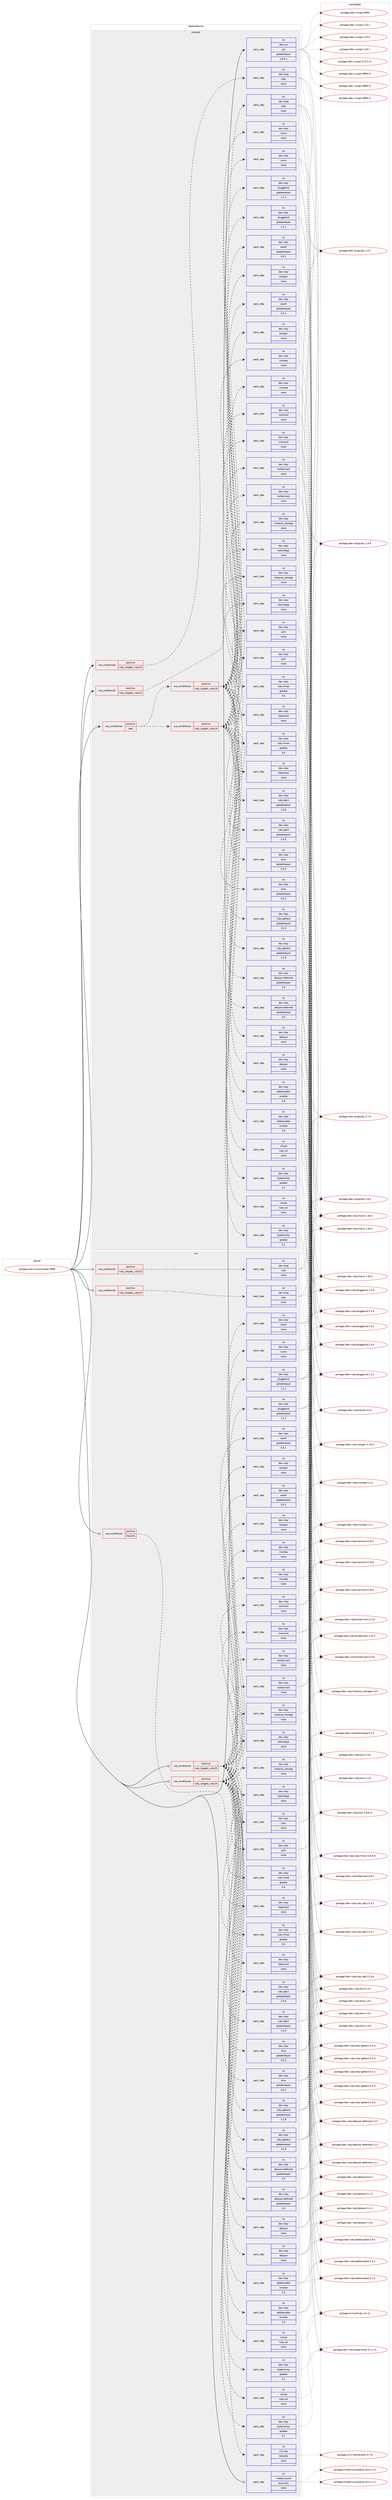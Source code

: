 digraph prolog {

# *************
# Graph options
# *************

newrank=true;
concentrate=true;
compound=true;
graph [rankdir=LR,fontname=Helvetica,fontsize=10,ranksep=1.5];#, ranksep=2.5, nodesep=0.2];
edge  [arrowhead=vee];
node  [fontname=Helvetica,fontsize=10];

# **********
# The ebuild
# **********

subgraph cluster_leftcol {
color=gray;
rank=same;
label=<<i>ebuild</i>>;
id [label="portage://net-misc/mikutter-9999", color=red, width=4, href="../net-misc/mikutter-9999.svg"];
}

# ****************
# The dependencies
# ****************

subgraph cluster_midcol {
color=gray;
label=<<i>dependencies</i>>;
subgraph cluster_compile {
fillcolor="#eeeeee";
style=filled;
label=<<i>compile</i>>;
subgraph cond5345 {
dependency32088 [label=<<TABLE BORDER="0" CELLBORDER="1" CELLSPACING="0" CELLPADDING="4"><TR><TD ROWSPAN="3" CELLPADDING="10">use_conditional</TD></TR><TR><TD>positive</TD></TR><TR><TD>ruby_targets_ruby24</TD></TR></TABLE>>, shape=none, color=red];
subgraph pack25968 {
dependency32089 [label=<<TABLE BORDER="0" CELLBORDER="1" CELLSPACING="0" CELLPADDING="4" WIDTH="220"><TR><TD ROWSPAN="6" CELLPADDING="30">pack_dep</TD></TR><TR><TD WIDTH="110">no</TD></TR><TR><TD>dev-lang</TD></TR><TR><TD>ruby</TD></TR><TR><TD>none</TD></TR><TR><TD></TD></TR></TABLE>>, shape=none, color=blue];
}
dependency32088:e -> dependency32089:w [weight=20,style="dashed",arrowhead="vee"];
}
id:e -> dependency32088:w [weight=20,style="solid",arrowhead="vee"];
subgraph cond5346 {
dependency32090 [label=<<TABLE BORDER="0" CELLBORDER="1" CELLSPACING="0" CELLPADDING="4"><TR><TD ROWSPAN="3" CELLPADDING="10">use_conditional</TD></TR><TR><TD>positive</TD></TR><TR><TD>ruby_targets_ruby25</TD></TR></TABLE>>, shape=none, color=red];
subgraph pack25969 {
dependency32091 [label=<<TABLE BORDER="0" CELLBORDER="1" CELLSPACING="0" CELLPADDING="4" WIDTH="220"><TR><TD ROWSPAN="6" CELLPADDING="30">pack_dep</TD></TR><TR><TD WIDTH="110">no</TD></TR><TR><TD>dev-lang</TD></TR><TR><TD>ruby</TD></TR><TR><TD>none</TD></TR><TR><TD></TD></TR></TABLE>>, shape=none, color=blue];
}
dependency32090:e -> dependency32091:w [weight=20,style="dashed",arrowhead="vee"];
}
id:e -> dependency32090:w [weight=20,style="solid",arrowhead="vee"];
subgraph cond5347 {
dependency32092 [label=<<TABLE BORDER="0" CELLBORDER="1" CELLSPACING="0" CELLPADDING="4"><TR><TD ROWSPAN="3" CELLPADDING="10">use_conditional</TD></TR><TR><TD>positive</TD></TR><TR><TD>test</TD></TR></TABLE>>, shape=none, color=red];
subgraph cond5348 {
dependency32093 [label=<<TABLE BORDER="0" CELLBORDER="1" CELLSPACING="0" CELLPADDING="4"><TR><TD ROWSPAN="3" CELLPADDING="10">use_conditional</TD></TR><TR><TD>positive</TD></TR><TR><TD>ruby_targets_ruby24</TD></TR></TABLE>>, shape=none, color=red];
subgraph pack25970 {
dependency32094 [label=<<TABLE BORDER="0" CELLBORDER="1" CELLSPACING="0" CELLPADDING="4" WIDTH="220"><TR><TD ROWSPAN="6" CELLPADDING="30">pack_dep</TD></TR><TR><TD WIDTH="110">no</TD></TR><TR><TD>dev-ruby</TD></TR><TR><TD>addressable</TD></TR><TR><TD>smaller</TD></TR><TR><TD>2.6</TD></TR></TABLE>>, shape=none, color=blue];
}
dependency32093:e -> dependency32094:w [weight=20,style="dashed",arrowhead="vee"];
subgraph pack25971 {
dependency32095 [label=<<TABLE BORDER="0" CELLBORDER="1" CELLSPACING="0" CELLPADDING="4" WIDTH="220"><TR><TD ROWSPAN="6" CELLPADDING="30">pack_dep</TD></TR><TR><TD WIDTH="110">no</TD></TR><TR><TD>dev-ruby</TD></TR><TR><TD>delayer</TD></TR><TR><TD>none</TD></TR><TR><TD></TD></TR></TABLE>>, shape=none, color=blue];
}
dependency32093:e -> dependency32095:w [weight=20,style="dashed",arrowhead="vee"];
subgraph pack25972 {
dependency32096 [label=<<TABLE BORDER="0" CELLBORDER="1" CELLSPACING="0" CELLPADDING="4" WIDTH="220"><TR><TD ROWSPAN="6" CELLPADDING="30">pack_dep</TD></TR><TR><TD WIDTH="110">no</TD></TR><TR><TD>dev-ruby</TD></TR><TR><TD>delayer-deferred</TD></TR><TR><TD>greaterequal</TD></TR><TR><TD>2.0</TD></TR></TABLE>>, shape=none, color=blue];
}
dependency32093:e -> dependency32096:w [weight=20,style="dashed",arrowhead="vee"];
subgraph pack25973 {
dependency32097 [label=<<TABLE BORDER="0" CELLBORDER="1" CELLSPACING="0" CELLPADDING="4" WIDTH="220"><TR><TD ROWSPAN="6" CELLPADDING="30">pack_dep</TD></TR><TR><TD WIDTH="110">no</TD></TR><TR><TD>dev-ruby</TD></TR><TR><TD>diva</TD></TR><TR><TD>greaterequal</TD></TR><TR><TD>0.3.2</TD></TR></TABLE>>, shape=none, color=blue];
}
dependency32093:e -> dependency32097:w [weight=20,style="dashed",arrowhead="vee"];
subgraph pack25974 {
dependency32098 [label=<<TABLE BORDER="0" CELLBORDER="1" CELLSPACING="0" CELLPADDING="4" WIDTH="220"><TR><TD ROWSPAN="6" CELLPADDING="30">pack_dep</TD></TR><TR><TD WIDTH="110">no</TD></TR><TR><TD>dev-ruby</TD></TR><TR><TD>httpclient</TD></TR><TR><TD>none</TD></TR><TR><TD></TD></TR></TABLE>>, shape=none, color=blue];
}
dependency32093:e -> dependency32098:w [weight=20,style="dashed",arrowhead="vee"];
subgraph pack25975 {
dependency32099 [label=<<TABLE BORDER="0" CELLBORDER="1" CELLSPACING="0" CELLPADDING="4" WIDTH="220"><TR><TD ROWSPAN="6" CELLPADDING="30">pack_dep</TD></TR><TR><TD WIDTH="110">no</TD></TR><TR><TD>dev-ruby</TD></TR><TR><TD>json</TD></TR><TR><TD>none</TD></TR><TR><TD></TD></TR></TABLE>>, shape=none, color=blue];
}
dependency32093:e -> dependency32099:w [weight=20,style="dashed",arrowhead="vee"];
subgraph pack25976 {
dependency32100 [label=<<TABLE BORDER="0" CELLBORDER="1" CELLSPACING="0" CELLPADDING="4" WIDTH="220"><TR><TD ROWSPAN="6" CELLPADDING="30">pack_dep</TD></TR><TR><TD WIDTH="110">no</TD></TR><TR><TD>dev-ruby</TD></TR><TR><TD>instance_storage</TD></TR><TR><TD>none</TD></TR><TR><TD></TD></TR></TABLE>>, shape=none, color=blue];
}
dependency32093:e -> dependency32100:w [weight=20,style="dashed",arrowhead="vee"];
subgraph pack25977 {
dependency32101 [label=<<TABLE BORDER="0" CELLBORDER="1" CELLSPACING="0" CELLPADDING="4" WIDTH="220"><TR><TD ROWSPAN="6" CELLPADDING="30">pack_dep</TD></TR><TR><TD WIDTH="110">no</TD></TR><TR><TD>dev-ruby</TD></TR><TR><TD>memoist</TD></TR><TR><TD>none</TD></TR><TR><TD></TD></TR></TABLE>>, shape=none, color=blue];
}
dependency32093:e -> dependency32101:w [weight=20,style="dashed",arrowhead="vee"];
subgraph pack25978 {
dependency32102 [label=<<TABLE BORDER="0" CELLBORDER="1" CELLSPACING="0" CELLPADDING="4" WIDTH="220"><TR><TD ROWSPAN="6" CELLPADDING="30">pack_dep</TD></TR><TR><TD WIDTH="110">no</TD></TR><TR><TD>dev-ruby</TD></TR><TR><TD>moneta</TD></TR><TR><TD>none</TD></TR><TR><TD></TD></TR></TABLE>>, shape=none, color=blue];
}
dependency32093:e -> dependency32102:w [weight=20,style="dashed",arrowhead="vee"];
subgraph pack25979 {
dependency32103 [label=<<TABLE BORDER="0" CELLBORDER="1" CELLSPACING="0" CELLPADDING="4" WIDTH="220"><TR><TD ROWSPAN="6" CELLPADDING="30">pack_dep</TD></TR><TR><TD WIDTH="110">no</TD></TR><TR><TD>dev-ruby</TD></TR><TR><TD>nokogiri</TD></TR><TR><TD>none</TD></TR><TR><TD></TD></TR></TABLE>>, shape=none, color=blue];
}
dependency32093:e -> dependency32103:w [weight=20,style="dashed",arrowhead="vee"];
subgraph pack25980 {
dependency32104 [label=<<TABLE BORDER="0" CELLBORDER="1" CELLSPACING="0" CELLPADDING="4" WIDTH="220"><TR><TD ROWSPAN="6" CELLPADDING="30">pack_dep</TD></TR><TR><TD WIDTH="110">no</TD></TR><TR><TD>dev-ruby</TD></TR><TR><TD>oauth</TD></TR><TR><TD>greaterequal</TD></TR><TR><TD>0.5.1</TD></TR></TABLE>>, shape=none, color=blue];
}
dependency32093:e -> dependency32104:w [weight=20,style="dashed",arrowhead="vee"];
subgraph pack25981 {
dependency32105 [label=<<TABLE BORDER="0" CELLBORDER="1" CELLSPACING="0" CELLPADDING="4" WIDTH="220"><TR><TD ROWSPAN="6" CELLPADDING="30">pack_dep</TD></TR><TR><TD WIDTH="110">no</TD></TR><TR><TD>dev-ruby</TD></TR><TR><TD>pluggaloid</TD></TR><TR><TD>greaterequal</TD></TR><TR><TD>1.1.1</TD></TR></TABLE>>, shape=none, color=blue];
}
dependency32093:e -> dependency32105:w [weight=20,style="dashed",arrowhead="vee"];
subgraph pack25982 {
dependency32106 [label=<<TABLE BORDER="0" CELLBORDER="1" CELLSPACING="0" CELLPADDING="4" WIDTH="220"><TR><TD ROWSPAN="6" CELLPADDING="30">pack_dep</TD></TR><TR><TD WIDTH="110">no</TD></TR><TR><TD>dev-ruby</TD></TR><TR><TD>rcairo</TD></TR><TR><TD>none</TD></TR><TR><TD></TD></TR></TABLE>>, shape=none, color=blue];
}
dependency32093:e -> dependency32106:w [weight=20,style="dashed",arrowhead="vee"];
subgraph pack25983 {
dependency32107 [label=<<TABLE BORDER="0" CELLBORDER="1" CELLSPACING="0" CELLPADDING="4" WIDTH="220"><TR><TD ROWSPAN="6" CELLPADDING="30">pack_dep</TD></TR><TR><TD WIDTH="110">no</TD></TR><TR><TD>dev-ruby</TD></TR><TR><TD>ruby-gettext</TD></TR><TR><TD>greaterequal</TD></TR><TR><TD>3.2.9</TD></TR></TABLE>>, shape=none, color=blue];
}
dependency32093:e -> dependency32107:w [weight=20,style="dashed",arrowhead="vee"];
subgraph pack25984 {
dependency32108 [label=<<TABLE BORDER="0" CELLBORDER="1" CELLSPACING="0" CELLPADDING="4" WIDTH="220"><TR><TD ROWSPAN="6" CELLPADDING="30">pack_dep</TD></TR><TR><TD WIDTH="110">no</TD></TR><TR><TD>dev-ruby</TD></TR><TR><TD>ruby-gtk2</TD></TR><TR><TD>greaterequal</TD></TR><TR><TD>3.3.0</TD></TR></TABLE>>, shape=none, color=blue];
}
dependency32093:e -> dependency32108:w [weight=20,style="dashed",arrowhead="vee"];
subgraph pack25985 {
dependency32109 [label=<<TABLE BORDER="0" CELLBORDER="1" CELLSPACING="0" CELLPADDING="4" WIDTH="220"><TR><TD ROWSPAN="6" CELLPADDING="30">pack_dep</TD></TR><TR><TD WIDTH="110">no</TD></TR><TR><TD>dev-ruby</TD></TR><TR><TD>ruby-hmac</TD></TR><TR><TD>greater</TD></TR><TR><TD>0.4</TD></TR></TABLE>>, shape=none, color=blue];
}
dependency32093:e -> dependency32109:w [weight=20,style="dashed",arrowhead="vee"];
subgraph pack25986 {
dependency32110 [label=<<TABLE BORDER="0" CELLBORDER="1" CELLSPACING="0" CELLPADDING="4" WIDTH="220"><TR><TD ROWSPAN="6" CELLPADDING="30">pack_dep</TD></TR><TR><TD WIDTH="110">no</TD></TR><TR><TD>dev-ruby</TD></TR><TR><TD>totoridipjp</TD></TR><TR><TD>none</TD></TR><TR><TD></TD></TR></TABLE>>, shape=none, color=blue];
}
dependency32093:e -> dependency32110:w [weight=20,style="dashed",arrowhead="vee"];
subgraph pack25987 {
dependency32111 [label=<<TABLE BORDER="0" CELLBORDER="1" CELLSPACING="0" CELLPADDING="4" WIDTH="220"><TR><TD ROWSPAN="6" CELLPADDING="30">pack_dep</TD></TR><TR><TD WIDTH="110">no</TD></TR><TR><TD>dev-ruby</TD></TR><TR><TD>twitter-text</TD></TR><TR><TD>none</TD></TR><TR><TD></TD></TR></TABLE>>, shape=none, color=blue];
}
dependency32093:e -> dependency32111:w [weight=20,style="dashed",arrowhead="vee"];
subgraph pack25988 {
dependency32112 [label=<<TABLE BORDER="0" CELLBORDER="1" CELLSPACING="0" CELLPADDING="4" WIDTH="220"><TR><TD ROWSPAN="6" CELLPADDING="30">pack_dep</TD></TR><TR><TD WIDTH="110">no</TD></TR><TR><TD>dev-ruby</TD></TR><TR><TD>typed-array</TD></TR><TR><TD>greater</TD></TR><TR><TD>0.1</TD></TR></TABLE>>, shape=none, color=blue];
}
dependency32093:e -> dependency32112:w [weight=20,style="dashed",arrowhead="vee"];
subgraph pack25989 {
dependency32113 [label=<<TABLE BORDER="0" CELLBORDER="1" CELLSPACING="0" CELLPADDING="4" WIDTH="220"><TR><TD ROWSPAN="6" CELLPADDING="30">pack_dep</TD></TR><TR><TD WIDTH="110">no</TD></TR><TR><TD>virtual</TD></TR><TR><TD>ruby-ssl</TD></TR><TR><TD>none</TD></TR><TR><TD></TD></TR></TABLE>>, shape=none, color=blue];
}
dependency32093:e -> dependency32113:w [weight=20,style="dashed",arrowhead="vee"];
}
dependency32092:e -> dependency32093:w [weight=20,style="dashed",arrowhead="vee"];
subgraph cond5349 {
dependency32114 [label=<<TABLE BORDER="0" CELLBORDER="1" CELLSPACING="0" CELLPADDING="4"><TR><TD ROWSPAN="3" CELLPADDING="10">use_conditional</TD></TR><TR><TD>positive</TD></TR><TR><TD>ruby_targets_ruby25</TD></TR></TABLE>>, shape=none, color=red];
subgraph pack25990 {
dependency32115 [label=<<TABLE BORDER="0" CELLBORDER="1" CELLSPACING="0" CELLPADDING="4" WIDTH="220"><TR><TD ROWSPAN="6" CELLPADDING="30">pack_dep</TD></TR><TR><TD WIDTH="110">no</TD></TR><TR><TD>dev-ruby</TD></TR><TR><TD>addressable</TD></TR><TR><TD>smaller</TD></TR><TR><TD>2.6</TD></TR></TABLE>>, shape=none, color=blue];
}
dependency32114:e -> dependency32115:w [weight=20,style="dashed",arrowhead="vee"];
subgraph pack25991 {
dependency32116 [label=<<TABLE BORDER="0" CELLBORDER="1" CELLSPACING="0" CELLPADDING="4" WIDTH="220"><TR><TD ROWSPAN="6" CELLPADDING="30">pack_dep</TD></TR><TR><TD WIDTH="110">no</TD></TR><TR><TD>dev-ruby</TD></TR><TR><TD>delayer</TD></TR><TR><TD>none</TD></TR><TR><TD></TD></TR></TABLE>>, shape=none, color=blue];
}
dependency32114:e -> dependency32116:w [weight=20,style="dashed",arrowhead="vee"];
subgraph pack25992 {
dependency32117 [label=<<TABLE BORDER="0" CELLBORDER="1" CELLSPACING="0" CELLPADDING="4" WIDTH="220"><TR><TD ROWSPAN="6" CELLPADDING="30">pack_dep</TD></TR><TR><TD WIDTH="110">no</TD></TR><TR><TD>dev-ruby</TD></TR><TR><TD>delayer-deferred</TD></TR><TR><TD>greaterequal</TD></TR><TR><TD>2.0</TD></TR></TABLE>>, shape=none, color=blue];
}
dependency32114:e -> dependency32117:w [weight=20,style="dashed",arrowhead="vee"];
subgraph pack25993 {
dependency32118 [label=<<TABLE BORDER="0" CELLBORDER="1" CELLSPACING="0" CELLPADDING="4" WIDTH="220"><TR><TD ROWSPAN="6" CELLPADDING="30">pack_dep</TD></TR><TR><TD WIDTH="110">no</TD></TR><TR><TD>dev-ruby</TD></TR><TR><TD>diva</TD></TR><TR><TD>greaterequal</TD></TR><TR><TD>0.3.2</TD></TR></TABLE>>, shape=none, color=blue];
}
dependency32114:e -> dependency32118:w [weight=20,style="dashed",arrowhead="vee"];
subgraph pack25994 {
dependency32119 [label=<<TABLE BORDER="0" CELLBORDER="1" CELLSPACING="0" CELLPADDING="4" WIDTH="220"><TR><TD ROWSPAN="6" CELLPADDING="30">pack_dep</TD></TR><TR><TD WIDTH="110">no</TD></TR><TR><TD>dev-ruby</TD></TR><TR><TD>httpclient</TD></TR><TR><TD>none</TD></TR><TR><TD></TD></TR></TABLE>>, shape=none, color=blue];
}
dependency32114:e -> dependency32119:w [weight=20,style="dashed",arrowhead="vee"];
subgraph pack25995 {
dependency32120 [label=<<TABLE BORDER="0" CELLBORDER="1" CELLSPACING="0" CELLPADDING="4" WIDTH="220"><TR><TD ROWSPAN="6" CELLPADDING="30">pack_dep</TD></TR><TR><TD WIDTH="110">no</TD></TR><TR><TD>dev-ruby</TD></TR><TR><TD>json</TD></TR><TR><TD>none</TD></TR><TR><TD></TD></TR></TABLE>>, shape=none, color=blue];
}
dependency32114:e -> dependency32120:w [weight=20,style="dashed",arrowhead="vee"];
subgraph pack25996 {
dependency32121 [label=<<TABLE BORDER="0" CELLBORDER="1" CELLSPACING="0" CELLPADDING="4" WIDTH="220"><TR><TD ROWSPAN="6" CELLPADDING="30">pack_dep</TD></TR><TR><TD WIDTH="110">no</TD></TR><TR><TD>dev-ruby</TD></TR><TR><TD>instance_storage</TD></TR><TR><TD>none</TD></TR><TR><TD></TD></TR></TABLE>>, shape=none, color=blue];
}
dependency32114:e -> dependency32121:w [weight=20,style="dashed",arrowhead="vee"];
subgraph pack25997 {
dependency32122 [label=<<TABLE BORDER="0" CELLBORDER="1" CELLSPACING="0" CELLPADDING="4" WIDTH="220"><TR><TD ROWSPAN="6" CELLPADDING="30">pack_dep</TD></TR><TR><TD WIDTH="110">no</TD></TR><TR><TD>dev-ruby</TD></TR><TR><TD>memoist</TD></TR><TR><TD>none</TD></TR><TR><TD></TD></TR></TABLE>>, shape=none, color=blue];
}
dependency32114:e -> dependency32122:w [weight=20,style="dashed",arrowhead="vee"];
subgraph pack25998 {
dependency32123 [label=<<TABLE BORDER="0" CELLBORDER="1" CELLSPACING="0" CELLPADDING="4" WIDTH="220"><TR><TD ROWSPAN="6" CELLPADDING="30">pack_dep</TD></TR><TR><TD WIDTH="110">no</TD></TR><TR><TD>dev-ruby</TD></TR><TR><TD>moneta</TD></TR><TR><TD>none</TD></TR><TR><TD></TD></TR></TABLE>>, shape=none, color=blue];
}
dependency32114:e -> dependency32123:w [weight=20,style="dashed",arrowhead="vee"];
subgraph pack25999 {
dependency32124 [label=<<TABLE BORDER="0" CELLBORDER="1" CELLSPACING="0" CELLPADDING="4" WIDTH="220"><TR><TD ROWSPAN="6" CELLPADDING="30">pack_dep</TD></TR><TR><TD WIDTH="110">no</TD></TR><TR><TD>dev-ruby</TD></TR><TR><TD>nokogiri</TD></TR><TR><TD>none</TD></TR><TR><TD></TD></TR></TABLE>>, shape=none, color=blue];
}
dependency32114:e -> dependency32124:w [weight=20,style="dashed",arrowhead="vee"];
subgraph pack26000 {
dependency32125 [label=<<TABLE BORDER="0" CELLBORDER="1" CELLSPACING="0" CELLPADDING="4" WIDTH="220"><TR><TD ROWSPAN="6" CELLPADDING="30">pack_dep</TD></TR><TR><TD WIDTH="110">no</TD></TR><TR><TD>dev-ruby</TD></TR><TR><TD>oauth</TD></TR><TR><TD>greaterequal</TD></TR><TR><TD>0.5.1</TD></TR></TABLE>>, shape=none, color=blue];
}
dependency32114:e -> dependency32125:w [weight=20,style="dashed",arrowhead="vee"];
subgraph pack26001 {
dependency32126 [label=<<TABLE BORDER="0" CELLBORDER="1" CELLSPACING="0" CELLPADDING="4" WIDTH="220"><TR><TD ROWSPAN="6" CELLPADDING="30">pack_dep</TD></TR><TR><TD WIDTH="110">no</TD></TR><TR><TD>dev-ruby</TD></TR><TR><TD>pluggaloid</TD></TR><TR><TD>greaterequal</TD></TR><TR><TD>1.1.1</TD></TR></TABLE>>, shape=none, color=blue];
}
dependency32114:e -> dependency32126:w [weight=20,style="dashed",arrowhead="vee"];
subgraph pack26002 {
dependency32127 [label=<<TABLE BORDER="0" CELLBORDER="1" CELLSPACING="0" CELLPADDING="4" WIDTH="220"><TR><TD ROWSPAN="6" CELLPADDING="30">pack_dep</TD></TR><TR><TD WIDTH="110">no</TD></TR><TR><TD>dev-ruby</TD></TR><TR><TD>rcairo</TD></TR><TR><TD>none</TD></TR><TR><TD></TD></TR></TABLE>>, shape=none, color=blue];
}
dependency32114:e -> dependency32127:w [weight=20,style="dashed",arrowhead="vee"];
subgraph pack26003 {
dependency32128 [label=<<TABLE BORDER="0" CELLBORDER="1" CELLSPACING="0" CELLPADDING="4" WIDTH="220"><TR><TD ROWSPAN="6" CELLPADDING="30">pack_dep</TD></TR><TR><TD WIDTH="110">no</TD></TR><TR><TD>dev-ruby</TD></TR><TR><TD>ruby-gettext</TD></TR><TR><TD>greaterequal</TD></TR><TR><TD>3.2.9</TD></TR></TABLE>>, shape=none, color=blue];
}
dependency32114:e -> dependency32128:w [weight=20,style="dashed",arrowhead="vee"];
subgraph pack26004 {
dependency32129 [label=<<TABLE BORDER="0" CELLBORDER="1" CELLSPACING="0" CELLPADDING="4" WIDTH="220"><TR><TD ROWSPAN="6" CELLPADDING="30">pack_dep</TD></TR><TR><TD WIDTH="110">no</TD></TR><TR><TD>dev-ruby</TD></TR><TR><TD>ruby-gtk2</TD></TR><TR><TD>greaterequal</TD></TR><TR><TD>3.3.0</TD></TR></TABLE>>, shape=none, color=blue];
}
dependency32114:e -> dependency32129:w [weight=20,style="dashed",arrowhead="vee"];
subgraph pack26005 {
dependency32130 [label=<<TABLE BORDER="0" CELLBORDER="1" CELLSPACING="0" CELLPADDING="4" WIDTH="220"><TR><TD ROWSPAN="6" CELLPADDING="30">pack_dep</TD></TR><TR><TD WIDTH="110">no</TD></TR><TR><TD>dev-ruby</TD></TR><TR><TD>ruby-hmac</TD></TR><TR><TD>greater</TD></TR><TR><TD>0.4</TD></TR></TABLE>>, shape=none, color=blue];
}
dependency32114:e -> dependency32130:w [weight=20,style="dashed",arrowhead="vee"];
subgraph pack26006 {
dependency32131 [label=<<TABLE BORDER="0" CELLBORDER="1" CELLSPACING="0" CELLPADDING="4" WIDTH="220"><TR><TD ROWSPAN="6" CELLPADDING="30">pack_dep</TD></TR><TR><TD WIDTH="110">no</TD></TR><TR><TD>dev-ruby</TD></TR><TR><TD>totoridipjp</TD></TR><TR><TD>none</TD></TR><TR><TD></TD></TR></TABLE>>, shape=none, color=blue];
}
dependency32114:e -> dependency32131:w [weight=20,style="dashed",arrowhead="vee"];
subgraph pack26007 {
dependency32132 [label=<<TABLE BORDER="0" CELLBORDER="1" CELLSPACING="0" CELLPADDING="4" WIDTH="220"><TR><TD ROWSPAN="6" CELLPADDING="30">pack_dep</TD></TR><TR><TD WIDTH="110">no</TD></TR><TR><TD>dev-ruby</TD></TR><TR><TD>twitter-text</TD></TR><TR><TD>none</TD></TR><TR><TD></TD></TR></TABLE>>, shape=none, color=blue];
}
dependency32114:e -> dependency32132:w [weight=20,style="dashed",arrowhead="vee"];
subgraph pack26008 {
dependency32133 [label=<<TABLE BORDER="0" CELLBORDER="1" CELLSPACING="0" CELLPADDING="4" WIDTH="220"><TR><TD ROWSPAN="6" CELLPADDING="30">pack_dep</TD></TR><TR><TD WIDTH="110">no</TD></TR><TR><TD>dev-ruby</TD></TR><TR><TD>typed-array</TD></TR><TR><TD>greater</TD></TR><TR><TD>0.1</TD></TR></TABLE>>, shape=none, color=blue];
}
dependency32114:e -> dependency32133:w [weight=20,style="dashed",arrowhead="vee"];
subgraph pack26009 {
dependency32134 [label=<<TABLE BORDER="0" CELLBORDER="1" CELLSPACING="0" CELLPADDING="4" WIDTH="220"><TR><TD ROWSPAN="6" CELLPADDING="30">pack_dep</TD></TR><TR><TD WIDTH="110">no</TD></TR><TR><TD>virtual</TD></TR><TR><TD>ruby-ssl</TD></TR><TR><TD>none</TD></TR><TR><TD></TD></TR></TABLE>>, shape=none, color=blue];
}
dependency32114:e -> dependency32134:w [weight=20,style="dashed",arrowhead="vee"];
}
dependency32092:e -> dependency32114:w [weight=20,style="dashed",arrowhead="vee"];
}
id:e -> dependency32092:w [weight=20,style="solid",arrowhead="vee"];
subgraph pack26010 {
dependency32135 [label=<<TABLE BORDER="0" CELLBORDER="1" CELLSPACING="0" CELLPADDING="4" WIDTH="220"><TR><TD ROWSPAN="6" CELLPADDING="30">pack_dep</TD></TR><TR><TD WIDTH="110">no</TD></TR><TR><TD>dev-vcs</TD></TR><TR><TD>git</TD></TR><TR><TD>greaterequal</TD></TR><TR><TD>1.8.2.1</TD></TR></TABLE>>, shape=none, color=blue];
}
id:e -> dependency32135:w [weight=20,style="solid",arrowhead="vee"];
}
subgraph cluster_compileandrun {
fillcolor="#eeeeee";
style=filled;
label=<<i>compile and run</i>>;
}
subgraph cluster_run {
fillcolor="#eeeeee";
style=filled;
label=<<i>run</i>>;
subgraph cond5350 {
dependency32136 [label=<<TABLE BORDER="0" CELLBORDER="1" CELLSPACING="0" CELLPADDING="4"><TR><TD ROWSPAN="3" CELLPADDING="10">use_conditional</TD></TR><TR><TD>positive</TD></TR><TR><TD>libnotify</TD></TR></TABLE>>, shape=none, color=red];
subgraph pack26011 {
dependency32137 [label=<<TABLE BORDER="0" CELLBORDER="1" CELLSPACING="0" CELLPADDING="4" WIDTH="220"><TR><TD ROWSPAN="6" CELLPADDING="30">pack_dep</TD></TR><TR><TD WIDTH="110">no</TD></TR><TR><TD>x11-libs</TD></TR><TR><TD>libnotify</TD></TR><TR><TD>none</TD></TR><TR><TD></TD></TR></TABLE>>, shape=none, color=blue];
}
dependency32136:e -> dependency32137:w [weight=20,style="dashed",arrowhead="vee"];
}
id:e -> dependency32136:w [weight=20,style="solid",arrowhead="odot"];
subgraph cond5351 {
dependency32138 [label=<<TABLE BORDER="0" CELLBORDER="1" CELLSPACING="0" CELLPADDING="4"><TR><TD ROWSPAN="3" CELLPADDING="10">use_conditional</TD></TR><TR><TD>positive</TD></TR><TR><TD>ruby_targets_ruby24</TD></TR></TABLE>>, shape=none, color=red];
subgraph pack26012 {
dependency32139 [label=<<TABLE BORDER="0" CELLBORDER="1" CELLSPACING="0" CELLPADDING="4" WIDTH="220"><TR><TD ROWSPAN="6" CELLPADDING="30">pack_dep</TD></TR><TR><TD WIDTH="110">no</TD></TR><TR><TD>dev-lang</TD></TR><TR><TD>ruby</TD></TR><TR><TD>none</TD></TR><TR><TD></TD></TR></TABLE>>, shape=none, color=blue];
}
dependency32138:e -> dependency32139:w [weight=20,style="dashed",arrowhead="vee"];
}
id:e -> dependency32138:w [weight=20,style="solid",arrowhead="odot"];
subgraph cond5352 {
dependency32140 [label=<<TABLE BORDER="0" CELLBORDER="1" CELLSPACING="0" CELLPADDING="4"><TR><TD ROWSPAN="3" CELLPADDING="10">use_conditional</TD></TR><TR><TD>positive</TD></TR><TR><TD>ruby_targets_ruby24</TD></TR></TABLE>>, shape=none, color=red];
subgraph pack26013 {
dependency32141 [label=<<TABLE BORDER="0" CELLBORDER="1" CELLSPACING="0" CELLPADDING="4" WIDTH="220"><TR><TD ROWSPAN="6" CELLPADDING="30">pack_dep</TD></TR><TR><TD WIDTH="110">no</TD></TR><TR><TD>dev-ruby</TD></TR><TR><TD>addressable</TD></TR><TR><TD>smaller</TD></TR><TR><TD>2.6</TD></TR></TABLE>>, shape=none, color=blue];
}
dependency32140:e -> dependency32141:w [weight=20,style="dashed",arrowhead="vee"];
subgraph pack26014 {
dependency32142 [label=<<TABLE BORDER="0" CELLBORDER="1" CELLSPACING="0" CELLPADDING="4" WIDTH="220"><TR><TD ROWSPAN="6" CELLPADDING="30">pack_dep</TD></TR><TR><TD WIDTH="110">no</TD></TR><TR><TD>dev-ruby</TD></TR><TR><TD>delayer</TD></TR><TR><TD>none</TD></TR><TR><TD></TD></TR></TABLE>>, shape=none, color=blue];
}
dependency32140:e -> dependency32142:w [weight=20,style="dashed",arrowhead="vee"];
subgraph pack26015 {
dependency32143 [label=<<TABLE BORDER="0" CELLBORDER="1" CELLSPACING="0" CELLPADDING="4" WIDTH="220"><TR><TD ROWSPAN="6" CELLPADDING="30">pack_dep</TD></TR><TR><TD WIDTH="110">no</TD></TR><TR><TD>dev-ruby</TD></TR><TR><TD>delayer-deferred</TD></TR><TR><TD>greaterequal</TD></TR><TR><TD>2.0</TD></TR></TABLE>>, shape=none, color=blue];
}
dependency32140:e -> dependency32143:w [weight=20,style="dashed",arrowhead="vee"];
subgraph pack26016 {
dependency32144 [label=<<TABLE BORDER="0" CELLBORDER="1" CELLSPACING="0" CELLPADDING="4" WIDTH="220"><TR><TD ROWSPAN="6" CELLPADDING="30">pack_dep</TD></TR><TR><TD WIDTH="110">no</TD></TR><TR><TD>dev-ruby</TD></TR><TR><TD>diva</TD></TR><TR><TD>greaterequal</TD></TR><TR><TD>0.3.2</TD></TR></TABLE>>, shape=none, color=blue];
}
dependency32140:e -> dependency32144:w [weight=20,style="dashed",arrowhead="vee"];
subgraph pack26017 {
dependency32145 [label=<<TABLE BORDER="0" CELLBORDER="1" CELLSPACING="0" CELLPADDING="4" WIDTH="220"><TR><TD ROWSPAN="6" CELLPADDING="30">pack_dep</TD></TR><TR><TD WIDTH="110">no</TD></TR><TR><TD>dev-ruby</TD></TR><TR><TD>httpclient</TD></TR><TR><TD>none</TD></TR><TR><TD></TD></TR></TABLE>>, shape=none, color=blue];
}
dependency32140:e -> dependency32145:w [weight=20,style="dashed",arrowhead="vee"];
subgraph pack26018 {
dependency32146 [label=<<TABLE BORDER="0" CELLBORDER="1" CELLSPACING="0" CELLPADDING="4" WIDTH="220"><TR><TD ROWSPAN="6" CELLPADDING="30">pack_dep</TD></TR><TR><TD WIDTH="110">no</TD></TR><TR><TD>dev-ruby</TD></TR><TR><TD>json</TD></TR><TR><TD>none</TD></TR><TR><TD></TD></TR></TABLE>>, shape=none, color=blue];
}
dependency32140:e -> dependency32146:w [weight=20,style="dashed",arrowhead="vee"];
subgraph pack26019 {
dependency32147 [label=<<TABLE BORDER="0" CELLBORDER="1" CELLSPACING="0" CELLPADDING="4" WIDTH="220"><TR><TD ROWSPAN="6" CELLPADDING="30">pack_dep</TD></TR><TR><TD WIDTH="110">no</TD></TR><TR><TD>dev-ruby</TD></TR><TR><TD>instance_storage</TD></TR><TR><TD>none</TD></TR><TR><TD></TD></TR></TABLE>>, shape=none, color=blue];
}
dependency32140:e -> dependency32147:w [weight=20,style="dashed",arrowhead="vee"];
subgraph pack26020 {
dependency32148 [label=<<TABLE BORDER="0" CELLBORDER="1" CELLSPACING="0" CELLPADDING="4" WIDTH="220"><TR><TD ROWSPAN="6" CELLPADDING="30">pack_dep</TD></TR><TR><TD WIDTH="110">no</TD></TR><TR><TD>dev-ruby</TD></TR><TR><TD>memoist</TD></TR><TR><TD>none</TD></TR><TR><TD></TD></TR></TABLE>>, shape=none, color=blue];
}
dependency32140:e -> dependency32148:w [weight=20,style="dashed",arrowhead="vee"];
subgraph pack26021 {
dependency32149 [label=<<TABLE BORDER="0" CELLBORDER="1" CELLSPACING="0" CELLPADDING="4" WIDTH="220"><TR><TD ROWSPAN="6" CELLPADDING="30">pack_dep</TD></TR><TR><TD WIDTH="110">no</TD></TR><TR><TD>dev-ruby</TD></TR><TR><TD>moneta</TD></TR><TR><TD>none</TD></TR><TR><TD></TD></TR></TABLE>>, shape=none, color=blue];
}
dependency32140:e -> dependency32149:w [weight=20,style="dashed",arrowhead="vee"];
subgraph pack26022 {
dependency32150 [label=<<TABLE BORDER="0" CELLBORDER="1" CELLSPACING="0" CELLPADDING="4" WIDTH="220"><TR><TD ROWSPAN="6" CELLPADDING="30">pack_dep</TD></TR><TR><TD WIDTH="110">no</TD></TR><TR><TD>dev-ruby</TD></TR><TR><TD>nokogiri</TD></TR><TR><TD>none</TD></TR><TR><TD></TD></TR></TABLE>>, shape=none, color=blue];
}
dependency32140:e -> dependency32150:w [weight=20,style="dashed",arrowhead="vee"];
subgraph pack26023 {
dependency32151 [label=<<TABLE BORDER="0" CELLBORDER="1" CELLSPACING="0" CELLPADDING="4" WIDTH="220"><TR><TD ROWSPAN="6" CELLPADDING="30">pack_dep</TD></TR><TR><TD WIDTH="110">no</TD></TR><TR><TD>dev-ruby</TD></TR><TR><TD>oauth</TD></TR><TR><TD>greaterequal</TD></TR><TR><TD>0.5.1</TD></TR></TABLE>>, shape=none, color=blue];
}
dependency32140:e -> dependency32151:w [weight=20,style="dashed",arrowhead="vee"];
subgraph pack26024 {
dependency32152 [label=<<TABLE BORDER="0" CELLBORDER="1" CELLSPACING="0" CELLPADDING="4" WIDTH="220"><TR><TD ROWSPAN="6" CELLPADDING="30">pack_dep</TD></TR><TR><TD WIDTH="110">no</TD></TR><TR><TD>dev-ruby</TD></TR><TR><TD>pluggaloid</TD></TR><TR><TD>greaterequal</TD></TR><TR><TD>1.1.1</TD></TR></TABLE>>, shape=none, color=blue];
}
dependency32140:e -> dependency32152:w [weight=20,style="dashed",arrowhead="vee"];
subgraph pack26025 {
dependency32153 [label=<<TABLE BORDER="0" CELLBORDER="1" CELLSPACING="0" CELLPADDING="4" WIDTH="220"><TR><TD ROWSPAN="6" CELLPADDING="30">pack_dep</TD></TR><TR><TD WIDTH="110">no</TD></TR><TR><TD>dev-ruby</TD></TR><TR><TD>rcairo</TD></TR><TR><TD>none</TD></TR><TR><TD></TD></TR></TABLE>>, shape=none, color=blue];
}
dependency32140:e -> dependency32153:w [weight=20,style="dashed",arrowhead="vee"];
subgraph pack26026 {
dependency32154 [label=<<TABLE BORDER="0" CELLBORDER="1" CELLSPACING="0" CELLPADDING="4" WIDTH="220"><TR><TD ROWSPAN="6" CELLPADDING="30">pack_dep</TD></TR><TR><TD WIDTH="110">no</TD></TR><TR><TD>dev-ruby</TD></TR><TR><TD>ruby-gettext</TD></TR><TR><TD>greaterequal</TD></TR><TR><TD>3.2.9</TD></TR></TABLE>>, shape=none, color=blue];
}
dependency32140:e -> dependency32154:w [weight=20,style="dashed",arrowhead="vee"];
subgraph pack26027 {
dependency32155 [label=<<TABLE BORDER="0" CELLBORDER="1" CELLSPACING="0" CELLPADDING="4" WIDTH="220"><TR><TD ROWSPAN="6" CELLPADDING="30">pack_dep</TD></TR><TR><TD WIDTH="110">no</TD></TR><TR><TD>dev-ruby</TD></TR><TR><TD>ruby-gtk2</TD></TR><TR><TD>greaterequal</TD></TR><TR><TD>3.3.0</TD></TR></TABLE>>, shape=none, color=blue];
}
dependency32140:e -> dependency32155:w [weight=20,style="dashed",arrowhead="vee"];
subgraph pack26028 {
dependency32156 [label=<<TABLE BORDER="0" CELLBORDER="1" CELLSPACING="0" CELLPADDING="4" WIDTH="220"><TR><TD ROWSPAN="6" CELLPADDING="30">pack_dep</TD></TR><TR><TD WIDTH="110">no</TD></TR><TR><TD>dev-ruby</TD></TR><TR><TD>ruby-hmac</TD></TR><TR><TD>greater</TD></TR><TR><TD>0.4</TD></TR></TABLE>>, shape=none, color=blue];
}
dependency32140:e -> dependency32156:w [weight=20,style="dashed",arrowhead="vee"];
subgraph pack26029 {
dependency32157 [label=<<TABLE BORDER="0" CELLBORDER="1" CELLSPACING="0" CELLPADDING="4" WIDTH="220"><TR><TD ROWSPAN="6" CELLPADDING="30">pack_dep</TD></TR><TR><TD WIDTH="110">no</TD></TR><TR><TD>dev-ruby</TD></TR><TR><TD>totoridipjp</TD></TR><TR><TD>none</TD></TR><TR><TD></TD></TR></TABLE>>, shape=none, color=blue];
}
dependency32140:e -> dependency32157:w [weight=20,style="dashed",arrowhead="vee"];
subgraph pack26030 {
dependency32158 [label=<<TABLE BORDER="0" CELLBORDER="1" CELLSPACING="0" CELLPADDING="4" WIDTH="220"><TR><TD ROWSPAN="6" CELLPADDING="30">pack_dep</TD></TR><TR><TD WIDTH="110">no</TD></TR><TR><TD>dev-ruby</TD></TR><TR><TD>twitter-text</TD></TR><TR><TD>none</TD></TR><TR><TD></TD></TR></TABLE>>, shape=none, color=blue];
}
dependency32140:e -> dependency32158:w [weight=20,style="dashed",arrowhead="vee"];
subgraph pack26031 {
dependency32159 [label=<<TABLE BORDER="0" CELLBORDER="1" CELLSPACING="0" CELLPADDING="4" WIDTH="220"><TR><TD ROWSPAN="6" CELLPADDING="30">pack_dep</TD></TR><TR><TD WIDTH="110">no</TD></TR><TR><TD>dev-ruby</TD></TR><TR><TD>typed-array</TD></TR><TR><TD>greater</TD></TR><TR><TD>0.1</TD></TR></TABLE>>, shape=none, color=blue];
}
dependency32140:e -> dependency32159:w [weight=20,style="dashed",arrowhead="vee"];
subgraph pack26032 {
dependency32160 [label=<<TABLE BORDER="0" CELLBORDER="1" CELLSPACING="0" CELLPADDING="4" WIDTH="220"><TR><TD ROWSPAN="6" CELLPADDING="30">pack_dep</TD></TR><TR><TD WIDTH="110">no</TD></TR><TR><TD>virtual</TD></TR><TR><TD>ruby-ssl</TD></TR><TR><TD>none</TD></TR><TR><TD></TD></TR></TABLE>>, shape=none, color=blue];
}
dependency32140:e -> dependency32160:w [weight=20,style="dashed",arrowhead="vee"];
}
id:e -> dependency32140:w [weight=20,style="solid",arrowhead="odot"];
subgraph cond5353 {
dependency32161 [label=<<TABLE BORDER="0" CELLBORDER="1" CELLSPACING="0" CELLPADDING="4"><TR><TD ROWSPAN="3" CELLPADDING="10">use_conditional</TD></TR><TR><TD>positive</TD></TR><TR><TD>ruby_targets_ruby25</TD></TR></TABLE>>, shape=none, color=red];
subgraph pack26033 {
dependency32162 [label=<<TABLE BORDER="0" CELLBORDER="1" CELLSPACING="0" CELLPADDING="4" WIDTH="220"><TR><TD ROWSPAN="6" CELLPADDING="30">pack_dep</TD></TR><TR><TD WIDTH="110">no</TD></TR><TR><TD>dev-lang</TD></TR><TR><TD>ruby</TD></TR><TR><TD>none</TD></TR><TR><TD></TD></TR></TABLE>>, shape=none, color=blue];
}
dependency32161:e -> dependency32162:w [weight=20,style="dashed",arrowhead="vee"];
}
id:e -> dependency32161:w [weight=20,style="solid",arrowhead="odot"];
subgraph cond5354 {
dependency32163 [label=<<TABLE BORDER="0" CELLBORDER="1" CELLSPACING="0" CELLPADDING="4"><TR><TD ROWSPAN="3" CELLPADDING="10">use_conditional</TD></TR><TR><TD>positive</TD></TR><TR><TD>ruby_targets_ruby25</TD></TR></TABLE>>, shape=none, color=red];
subgraph pack26034 {
dependency32164 [label=<<TABLE BORDER="0" CELLBORDER="1" CELLSPACING="0" CELLPADDING="4" WIDTH="220"><TR><TD ROWSPAN="6" CELLPADDING="30">pack_dep</TD></TR><TR><TD WIDTH="110">no</TD></TR><TR><TD>dev-ruby</TD></TR><TR><TD>addressable</TD></TR><TR><TD>smaller</TD></TR><TR><TD>2.6</TD></TR></TABLE>>, shape=none, color=blue];
}
dependency32163:e -> dependency32164:w [weight=20,style="dashed",arrowhead="vee"];
subgraph pack26035 {
dependency32165 [label=<<TABLE BORDER="0" CELLBORDER="1" CELLSPACING="0" CELLPADDING="4" WIDTH="220"><TR><TD ROWSPAN="6" CELLPADDING="30">pack_dep</TD></TR><TR><TD WIDTH="110">no</TD></TR><TR><TD>dev-ruby</TD></TR><TR><TD>delayer</TD></TR><TR><TD>none</TD></TR><TR><TD></TD></TR></TABLE>>, shape=none, color=blue];
}
dependency32163:e -> dependency32165:w [weight=20,style="dashed",arrowhead="vee"];
subgraph pack26036 {
dependency32166 [label=<<TABLE BORDER="0" CELLBORDER="1" CELLSPACING="0" CELLPADDING="4" WIDTH="220"><TR><TD ROWSPAN="6" CELLPADDING="30">pack_dep</TD></TR><TR><TD WIDTH="110">no</TD></TR><TR><TD>dev-ruby</TD></TR><TR><TD>delayer-deferred</TD></TR><TR><TD>greaterequal</TD></TR><TR><TD>2.0</TD></TR></TABLE>>, shape=none, color=blue];
}
dependency32163:e -> dependency32166:w [weight=20,style="dashed",arrowhead="vee"];
subgraph pack26037 {
dependency32167 [label=<<TABLE BORDER="0" CELLBORDER="1" CELLSPACING="0" CELLPADDING="4" WIDTH="220"><TR><TD ROWSPAN="6" CELLPADDING="30">pack_dep</TD></TR><TR><TD WIDTH="110">no</TD></TR><TR><TD>dev-ruby</TD></TR><TR><TD>diva</TD></TR><TR><TD>greaterequal</TD></TR><TR><TD>0.3.2</TD></TR></TABLE>>, shape=none, color=blue];
}
dependency32163:e -> dependency32167:w [weight=20,style="dashed",arrowhead="vee"];
subgraph pack26038 {
dependency32168 [label=<<TABLE BORDER="0" CELLBORDER="1" CELLSPACING="0" CELLPADDING="4" WIDTH="220"><TR><TD ROWSPAN="6" CELLPADDING="30">pack_dep</TD></TR><TR><TD WIDTH="110">no</TD></TR><TR><TD>dev-ruby</TD></TR><TR><TD>httpclient</TD></TR><TR><TD>none</TD></TR><TR><TD></TD></TR></TABLE>>, shape=none, color=blue];
}
dependency32163:e -> dependency32168:w [weight=20,style="dashed",arrowhead="vee"];
subgraph pack26039 {
dependency32169 [label=<<TABLE BORDER="0" CELLBORDER="1" CELLSPACING="0" CELLPADDING="4" WIDTH="220"><TR><TD ROWSPAN="6" CELLPADDING="30">pack_dep</TD></TR><TR><TD WIDTH="110">no</TD></TR><TR><TD>dev-ruby</TD></TR><TR><TD>json</TD></TR><TR><TD>none</TD></TR><TR><TD></TD></TR></TABLE>>, shape=none, color=blue];
}
dependency32163:e -> dependency32169:w [weight=20,style="dashed",arrowhead="vee"];
subgraph pack26040 {
dependency32170 [label=<<TABLE BORDER="0" CELLBORDER="1" CELLSPACING="0" CELLPADDING="4" WIDTH="220"><TR><TD ROWSPAN="6" CELLPADDING="30">pack_dep</TD></TR><TR><TD WIDTH="110">no</TD></TR><TR><TD>dev-ruby</TD></TR><TR><TD>instance_storage</TD></TR><TR><TD>none</TD></TR><TR><TD></TD></TR></TABLE>>, shape=none, color=blue];
}
dependency32163:e -> dependency32170:w [weight=20,style="dashed",arrowhead="vee"];
subgraph pack26041 {
dependency32171 [label=<<TABLE BORDER="0" CELLBORDER="1" CELLSPACING="0" CELLPADDING="4" WIDTH="220"><TR><TD ROWSPAN="6" CELLPADDING="30">pack_dep</TD></TR><TR><TD WIDTH="110">no</TD></TR><TR><TD>dev-ruby</TD></TR><TR><TD>memoist</TD></TR><TR><TD>none</TD></TR><TR><TD></TD></TR></TABLE>>, shape=none, color=blue];
}
dependency32163:e -> dependency32171:w [weight=20,style="dashed",arrowhead="vee"];
subgraph pack26042 {
dependency32172 [label=<<TABLE BORDER="0" CELLBORDER="1" CELLSPACING="0" CELLPADDING="4" WIDTH="220"><TR><TD ROWSPAN="6" CELLPADDING="30">pack_dep</TD></TR><TR><TD WIDTH="110">no</TD></TR><TR><TD>dev-ruby</TD></TR><TR><TD>moneta</TD></TR><TR><TD>none</TD></TR><TR><TD></TD></TR></TABLE>>, shape=none, color=blue];
}
dependency32163:e -> dependency32172:w [weight=20,style="dashed",arrowhead="vee"];
subgraph pack26043 {
dependency32173 [label=<<TABLE BORDER="0" CELLBORDER="1" CELLSPACING="0" CELLPADDING="4" WIDTH="220"><TR><TD ROWSPAN="6" CELLPADDING="30">pack_dep</TD></TR><TR><TD WIDTH="110">no</TD></TR><TR><TD>dev-ruby</TD></TR><TR><TD>nokogiri</TD></TR><TR><TD>none</TD></TR><TR><TD></TD></TR></TABLE>>, shape=none, color=blue];
}
dependency32163:e -> dependency32173:w [weight=20,style="dashed",arrowhead="vee"];
subgraph pack26044 {
dependency32174 [label=<<TABLE BORDER="0" CELLBORDER="1" CELLSPACING="0" CELLPADDING="4" WIDTH="220"><TR><TD ROWSPAN="6" CELLPADDING="30">pack_dep</TD></TR><TR><TD WIDTH="110">no</TD></TR><TR><TD>dev-ruby</TD></TR><TR><TD>oauth</TD></TR><TR><TD>greaterequal</TD></TR><TR><TD>0.5.1</TD></TR></TABLE>>, shape=none, color=blue];
}
dependency32163:e -> dependency32174:w [weight=20,style="dashed",arrowhead="vee"];
subgraph pack26045 {
dependency32175 [label=<<TABLE BORDER="0" CELLBORDER="1" CELLSPACING="0" CELLPADDING="4" WIDTH="220"><TR><TD ROWSPAN="6" CELLPADDING="30">pack_dep</TD></TR><TR><TD WIDTH="110">no</TD></TR><TR><TD>dev-ruby</TD></TR><TR><TD>pluggaloid</TD></TR><TR><TD>greaterequal</TD></TR><TR><TD>1.1.1</TD></TR></TABLE>>, shape=none, color=blue];
}
dependency32163:e -> dependency32175:w [weight=20,style="dashed",arrowhead="vee"];
subgraph pack26046 {
dependency32176 [label=<<TABLE BORDER="0" CELLBORDER="1" CELLSPACING="0" CELLPADDING="4" WIDTH="220"><TR><TD ROWSPAN="6" CELLPADDING="30">pack_dep</TD></TR><TR><TD WIDTH="110">no</TD></TR><TR><TD>dev-ruby</TD></TR><TR><TD>rcairo</TD></TR><TR><TD>none</TD></TR><TR><TD></TD></TR></TABLE>>, shape=none, color=blue];
}
dependency32163:e -> dependency32176:w [weight=20,style="dashed",arrowhead="vee"];
subgraph pack26047 {
dependency32177 [label=<<TABLE BORDER="0" CELLBORDER="1" CELLSPACING="0" CELLPADDING="4" WIDTH="220"><TR><TD ROWSPAN="6" CELLPADDING="30">pack_dep</TD></TR><TR><TD WIDTH="110">no</TD></TR><TR><TD>dev-ruby</TD></TR><TR><TD>ruby-gettext</TD></TR><TR><TD>greaterequal</TD></TR><TR><TD>3.2.9</TD></TR></TABLE>>, shape=none, color=blue];
}
dependency32163:e -> dependency32177:w [weight=20,style="dashed",arrowhead="vee"];
subgraph pack26048 {
dependency32178 [label=<<TABLE BORDER="0" CELLBORDER="1" CELLSPACING="0" CELLPADDING="4" WIDTH="220"><TR><TD ROWSPAN="6" CELLPADDING="30">pack_dep</TD></TR><TR><TD WIDTH="110">no</TD></TR><TR><TD>dev-ruby</TD></TR><TR><TD>ruby-gtk2</TD></TR><TR><TD>greaterequal</TD></TR><TR><TD>3.3.0</TD></TR></TABLE>>, shape=none, color=blue];
}
dependency32163:e -> dependency32178:w [weight=20,style="dashed",arrowhead="vee"];
subgraph pack26049 {
dependency32179 [label=<<TABLE BORDER="0" CELLBORDER="1" CELLSPACING="0" CELLPADDING="4" WIDTH="220"><TR><TD ROWSPAN="6" CELLPADDING="30">pack_dep</TD></TR><TR><TD WIDTH="110">no</TD></TR><TR><TD>dev-ruby</TD></TR><TR><TD>ruby-hmac</TD></TR><TR><TD>greater</TD></TR><TR><TD>0.4</TD></TR></TABLE>>, shape=none, color=blue];
}
dependency32163:e -> dependency32179:w [weight=20,style="dashed",arrowhead="vee"];
subgraph pack26050 {
dependency32180 [label=<<TABLE BORDER="0" CELLBORDER="1" CELLSPACING="0" CELLPADDING="4" WIDTH="220"><TR><TD ROWSPAN="6" CELLPADDING="30">pack_dep</TD></TR><TR><TD WIDTH="110">no</TD></TR><TR><TD>dev-ruby</TD></TR><TR><TD>totoridipjp</TD></TR><TR><TD>none</TD></TR><TR><TD></TD></TR></TABLE>>, shape=none, color=blue];
}
dependency32163:e -> dependency32180:w [weight=20,style="dashed",arrowhead="vee"];
subgraph pack26051 {
dependency32181 [label=<<TABLE BORDER="0" CELLBORDER="1" CELLSPACING="0" CELLPADDING="4" WIDTH="220"><TR><TD ROWSPAN="6" CELLPADDING="30">pack_dep</TD></TR><TR><TD WIDTH="110">no</TD></TR><TR><TD>dev-ruby</TD></TR><TR><TD>twitter-text</TD></TR><TR><TD>none</TD></TR><TR><TD></TD></TR></TABLE>>, shape=none, color=blue];
}
dependency32163:e -> dependency32181:w [weight=20,style="dashed",arrowhead="vee"];
subgraph pack26052 {
dependency32182 [label=<<TABLE BORDER="0" CELLBORDER="1" CELLSPACING="0" CELLPADDING="4" WIDTH="220"><TR><TD ROWSPAN="6" CELLPADDING="30">pack_dep</TD></TR><TR><TD WIDTH="110">no</TD></TR><TR><TD>dev-ruby</TD></TR><TR><TD>typed-array</TD></TR><TR><TD>greater</TD></TR><TR><TD>0.1</TD></TR></TABLE>>, shape=none, color=blue];
}
dependency32163:e -> dependency32182:w [weight=20,style="dashed",arrowhead="vee"];
subgraph pack26053 {
dependency32183 [label=<<TABLE BORDER="0" CELLBORDER="1" CELLSPACING="0" CELLPADDING="4" WIDTH="220"><TR><TD ROWSPAN="6" CELLPADDING="30">pack_dep</TD></TR><TR><TD WIDTH="110">no</TD></TR><TR><TD>virtual</TD></TR><TR><TD>ruby-ssl</TD></TR><TR><TD>none</TD></TR><TR><TD></TD></TR></TABLE>>, shape=none, color=blue];
}
dependency32163:e -> dependency32183:w [weight=20,style="dashed",arrowhead="vee"];
}
id:e -> dependency32163:w [weight=20,style="solid",arrowhead="odot"];
subgraph pack26054 {
dependency32184 [label=<<TABLE BORDER="0" CELLBORDER="1" CELLSPACING="0" CELLPADDING="4" WIDTH="220"><TR><TD ROWSPAN="6" CELLPADDING="30">pack_dep</TD></TR><TR><TD WIDTH="110">no</TD></TR><TR><TD>media-sound</TD></TR><TR><TD>alsa-utils</TD></TR><TR><TD>none</TD></TR><TR><TD></TD></TR></TABLE>>, shape=none, color=blue];
}
id:e -> dependency32184:w [weight=20,style="solid",arrowhead="odot"];
}
}

# **************
# The candidates
# **************

subgraph cluster_choices {
rank=same;
color=gray;
label=<<i>candidates</i>>;

subgraph choice25968 {
color=black;
nodesep=1;
choice10010111845108971101034711411798121455046554648 [label="portage://dev-lang/ruby-2.7.0", color=red, width=4,href="../dev-lang/ruby-2.7.0.svg"];
choice10010111845108971101034711411798121455046544653 [label="portage://dev-lang/ruby-2.6.5", color=red, width=4,href="../dev-lang/ruby-2.6.5.svg"];
choice10010111845108971101034711411798121455046534655 [label="portage://dev-lang/ruby-2.5.7", color=red, width=4,href="../dev-lang/ruby-2.5.7.svg"];
choice10010111845108971101034711411798121455046524657 [label="portage://dev-lang/ruby-2.4.9", color=red, width=4,href="../dev-lang/ruby-2.4.9.svg"];
dependency32089:e -> choice10010111845108971101034711411798121455046554648:w [style=dotted,weight="100"];
dependency32089:e -> choice10010111845108971101034711411798121455046544653:w [style=dotted,weight="100"];
dependency32089:e -> choice10010111845108971101034711411798121455046534655:w [style=dotted,weight="100"];
dependency32089:e -> choice10010111845108971101034711411798121455046524657:w [style=dotted,weight="100"];
}
subgraph choice25969 {
color=black;
nodesep=1;
choice10010111845108971101034711411798121455046554648 [label="portage://dev-lang/ruby-2.7.0", color=red, width=4,href="../dev-lang/ruby-2.7.0.svg"];
choice10010111845108971101034711411798121455046544653 [label="portage://dev-lang/ruby-2.6.5", color=red, width=4,href="../dev-lang/ruby-2.6.5.svg"];
choice10010111845108971101034711411798121455046534655 [label="portage://dev-lang/ruby-2.5.7", color=red, width=4,href="../dev-lang/ruby-2.5.7.svg"];
choice10010111845108971101034711411798121455046524657 [label="portage://dev-lang/ruby-2.4.9", color=red, width=4,href="../dev-lang/ruby-2.4.9.svg"];
dependency32091:e -> choice10010111845108971101034711411798121455046554648:w [style=dotted,weight="100"];
dependency32091:e -> choice10010111845108971101034711411798121455046544653:w [style=dotted,weight="100"];
dependency32091:e -> choice10010111845108971101034711411798121455046534655:w [style=dotted,weight="100"];
dependency32091:e -> choice10010111845108971101034711411798121455046524657:w [style=dotted,weight="100"];
}
subgraph choice25970 {
color=black;
nodesep=1;
choice100101118451141179812147971001001141011151159798108101455046554648 [label="portage://dev-ruby/addressable-2.7.0", color=red, width=4,href="../dev-ruby/addressable-2.7.0.svg"];
choice100101118451141179812147971001001141011151159798108101455046544648 [label="portage://dev-ruby/addressable-2.6.0", color=red, width=4,href="../dev-ruby/addressable-2.6.0.svg"];
choice100101118451141179812147971001001141011151159798108101455046534650 [label="portage://dev-ruby/addressable-2.5.2", color=red, width=4,href="../dev-ruby/addressable-2.5.2.svg"];
dependency32094:e -> choice100101118451141179812147971001001141011151159798108101455046554648:w [style=dotted,weight="100"];
dependency32094:e -> choice100101118451141179812147971001001141011151159798108101455046544648:w [style=dotted,weight="100"];
dependency32094:e -> choice100101118451141179812147971001001141011151159798108101455046534650:w [style=dotted,weight="100"];
}
subgraph choice25971 {
color=black;
nodesep=1;
choice10010111845114117981214710010110897121101114454946494650 [label="portage://dev-ruby/delayer-1.1.2", color=red, width=4,href="../dev-ruby/delayer-1.1.2.svg"];
choice10010111845114117981214710010110897121101114454946494649 [label="portage://dev-ruby/delayer-1.1.1", color=red, width=4,href="../dev-ruby/delayer-1.1.1.svg"];
choice10010111845114117981214710010110897121101114454946484648 [label="portage://dev-ruby/delayer-1.0.0", color=red, width=4,href="../dev-ruby/delayer-1.0.0.svg"];
choice10010111845114117981214710010110897121101114454846484650 [label="portage://dev-ruby/delayer-0.0.2", color=red, width=4,href="../dev-ruby/delayer-0.0.2.svg"];
dependency32095:e -> choice10010111845114117981214710010110897121101114454946494650:w [style=dotted,weight="100"];
dependency32095:e -> choice10010111845114117981214710010110897121101114454946494649:w [style=dotted,weight="100"];
dependency32095:e -> choice10010111845114117981214710010110897121101114454946484648:w [style=dotted,weight="100"];
dependency32095:e -> choice10010111845114117981214710010110897121101114454846484650:w [style=dotted,weight="100"];
}
subgraph choice25972 {
color=black;
nodesep=1;
choice1001011184511411798121471001011089712110111445100101102101114114101100455046504648 [label="portage://dev-ruby/delayer-deferred-2.2.0", color=red, width=4,href="../dev-ruby/delayer-deferred-2.2.0.svg"];
choice1001011184511411798121471001011089712110111445100101102101114114101100455046494651 [label="portage://dev-ruby/delayer-deferred-2.1.3", color=red, width=4,href="../dev-ruby/delayer-deferred-2.1.3.svg"];
choice1001011184511411798121471001011089712110111445100101102101114114101100455046494649 [label="portage://dev-ruby/delayer-deferred-2.1.1", color=red, width=4,href="../dev-ruby/delayer-deferred-2.1.1.svg"];
dependency32096:e -> choice1001011184511411798121471001011089712110111445100101102101114114101100455046504648:w [style=dotted,weight="100"];
dependency32096:e -> choice1001011184511411798121471001011089712110111445100101102101114114101100455046494651:w [style=dotted,weight="100"];
dependency32096:e -> choice1001011184511411798121471001011089712110111445100101102101114114101100455046494649:w [style=dotted,weight="100"];
}
subgraph choice25973 {
color=black;
nodesep=1;
choice10010111845114117981214710010511897454946484650 [label="portage://dev-ruby/diva-1.0.2", color=red, width=4,href="../dev-ruby/diva-1.0.2.svg"];
choice10010111845114117981214710010511897454946484649 [label="portage://dev-ruby/diva-1.0.1", color=red, width=4,href="../dev-ruby/diva-1.0.1.svg"];
choice10010111845114117981214710010511897454946484648 [label="portage://dev-ruby/diva-1.0.0", color=red, width=4,href="../dev-ruby/diva-1.0.0.svg"];
choice10010111845114117981214710010511897454846514650 [label="portage://dev-ruby/diva-0.3.2", color=red, width=4,href="../dev-ruby/diva-0.3.2.svg"];
dependency32097:e -> choice10010111845114117981214710010511897454946484650:w [style=dotted,weight="100"];
dependency32097:e -> choice10010111845114117981214710010511897454946484649:w [style=dotted,weight="100"];
dependency32097:e -> choice10010111845114117981214710010511897454946484648:w [style=dotted,weight="100"];
dependency32097:e -> choice10010111845114117981214710010511897454846514650:w [style=dotted,weight="100"];
}
subgraph choice25974 {
color=black;
nodesep=1;
choice10010111845114117981214710411611611299108105101110116455046564651 [label="portage://dev-ruby/httpclient-2.8.3", color=red, width=4,href="../dev-ruby/httpclient-2.8.3.svg"];
dependency32098:e -> choice10010111845114117981214710411611611299108105101110116455046564651:w [style=dotted,weight="100"];
}
subgraph choice25975 {
color=black;
nodesep=1;
choice100101118451141179812147106115111110455046514648 [label="portage://dev-ruby/json-2.3.0", color=red, width=4,href="../dev-ruby/json-2.3.0.svg"];
choice100101118451141179812147106115111110455046504648 [label="portage://dev-ruby/json-2.2.0", color=red, width=4,href="../dev-ruby/json-2.2.0.svg"];
choice1001011184511411798121471061151111104549465646544511449 [label="portage://dev-ruby/json-1.8.6-r1", color=red, width=4,href="../dev-ruby/json-1.8.6-r1.svg"];
dependency32099:e -> choice100101118451141179812147106115111110455046514648:w [style=dotted,weight="100"];
dependency32099:e -> choice100101118451141179812147106115111110455046504648:w [style=dotted,weight="100"];
dependency32099:e -> choice1001011184511411798121471061151111104549465646544511449:w [style=dotted,weight="100"];
}
subgraph choice25976 {
color=black;
nodesep=1;
choice10010111845114117981214710511011511697110991019511511611111497103101454946484648 [label="portage://dev-ruby/instance_storage-1.0.0", color=red, width=4,href="../dev-ruby/instance_storage-1.0.0.svg"];
dependency32100:e -> choice10010111845114117981214710511011511697110991019511511611111497103101454946484648:w [style=dotted,weight="100"];
}
subgraph choice25977 {
color=black;
nodesep=1;
choice10010111845114117981214710910110911110511511645484649544650 [label="portage://dev-ruby/memoist-0.16.2", color=red, width=4,href="../dev-ruby/memoist-0.16.2.svg"];
choice10010111845114117981214710910110911110511511645484649544649 [label="portage://dev-ruby/memoist-0.16.1", color=red, width=4,href="../dev-ruby/memoist-0.16.1.svg"];
choice10010111845114117981214710910110911110511511645484649544648 [label="portage://dev-ruby/memoist-0.16.0", color=red, width=4,href="../dev-ruby/memoist-0.16.0.svg"];
dependency32101:e -> choice10010111845114117981214710910110911110511511645484649544650:w [style=dotted,weight="100"];
dependency32101:e -> choice10010111845114117981214710910110911110511511645484649544649:w [style=dotted,weight="100"];
dependency32101:e -> choice10010111845114117981214710910110911110511511645484649544648:w [style=dotted,weight="100"];
}
subgraph choice25978 {
color=black;
nodesep=1;
choice10010111845114117981214710911111010111697454946494649 [label="portage://dev-ruby/moneta-1.1.1", color=red, width=4,href="../dev-ruby/moneta-1.1.1.svg"];
choice10010111845114117981214710911111010111697454946494648 [label="portage://dev-ruby/moneta-1.1.0", color=red, width=4,href="../dev-ruby/moneta-1.1.0.svg"];
dependency32102:e -> choice10010111845114117981214710911111010111697454946494649:w [style=dotted,weight="100"];
dependency32102:e -> choice10010111845114117981214710911111010111697454946494648:w [style=dotted,weight="100"];
}
subgraph choice25979 {
color=black;
nodesep=1;
choice10010111845114117981214711011110711110310511410545494649484652 [label="portage://dev-ruby/nokogiri-1.10.4", color=red, width=4,href="../dev-ruby/nokogiri-1.10.4.svg"];
dependency32103:e -> choice10010111845114117981214711011110711110310511410545494649484652:w [style=dotted,weight="100"];
}
subgraph choice25980 {
color=black;
nodesep=1;
choice10010111845114117981214711197117116104454846534652 [label="portage://dev-ruby/oauth-0.5.4", color=red, width=4,href="../dev-ruby/oauth-0.5.4.svg"];
dependency32104:e -> choice10010111845114117981214711197117116104454846534652:w [style=dotted,weight="100"];
}
subgraph choice25981 {
color=black;
nodesep=1;
choice10010111845114117981214711210811710310397108111105100454946534648 [label="portage://dev-ruby/pluggaloid-1.5.0", color=red, width=4,href="../dev-ruby/pluggaloid-1.5.0.svg"];
choice10010111845114117981214711210811710310397108111105100454946524649 [label="portage://dev-ruby/pluggaloid-1.4.1", color=red, width=4,href="../dev-ruby/pluggaloid-1.4.1.svg"];
choice10010111845114117981214711210811710310397108111105100454946524648 [label="portage://dev-ruby/pluggaloid-1.4.0", color=red, width=4,href="../dev-ruby/pluggaloid-1.4.0.svg"];
choice10010111845114117981214711210811710310397108111105100454946514649 [label="portage://dev-ruby/pluggaloid-1.3.1", color=red, width=4,href="../dev-ruby/pluggaloid-1.3.1.svg"];
choice10010111845114117981214711210811710310397108111105100454946504648 [label="portage://dev-ruby/pluggaloid-1.2.0", color=red, width=4,href="../dev-ruby/pluggaloid-1.2.0.svg"];
dependency32105:e -> choice10010111845114117981214711210811710310397108111105100454946534648:w [style=dotted,weight="100"];
dependency32105:e -> choice10010111845114117981214711210811710310397108111105100454946524649:w [style=dotted,weight="100"];
dependency32105:e -> choice10010111845114117981214711210811710310397108111105100454946524648:w [style=dotted,weight="100"];
dependency32105:e -> choice10010111845114117981214711210811710310397108111105100454946514649:w [style=dotted,weight="100"];
dependency32105:e -> choice10010111845114117981214711210811710310397108111105100454946504648:w [style=dotted,weight="100"];
}
subgraph choice25982 {
color=black;
nodesep=1;
choice100101118451141179812147114999710511411145494649544653 [label="portage://dev-ruby/rcairo-1.16.5", color=red, width=4,href="../dev-ruby/rcairo-1.16.5.svg"];
choice100101118451141179812147114999710511411145494649544652 [label="portage://dev-ruby/rcairo-1.16.4", color=red, width=4,href="../dev-ruby/rcairo-1.16.4.svg"];
choice100101118451141179812147114999710511411145494649544650 [label="portage://dev-ruby/rcairo-1.16.2", color=red, width=4,href="../dev-ruby/rcairo-1.16.2.svg"];
dependency32106:e -> choice100101118451141179812147114999710511411145494649544653:w [style=dotted,weight="100"];
dependency32106:e -> choice100101118451141179812147114999710511411145494649544652:w [style=dotted,weight="100"];
dependency32106:e -> choice100101118451141179812147114999710511411145494649544650:w [style=dotted,weight="100"];
}
subgraph choice25983 {
color=black;
nodesep=1;
choice1001011184511411798121471141179812145103101116116101120116455146514653 [label="portage://dev-ruby/ruby-gettext-3.3.5", color=red, width=4,href="../dev-ruby/ruby-gettext-3.3.5.svg"];
choice1001011184511411798121471141179812145103101116116101120116455146514652 [label="portage://dev-ruby/ruby-gettext-3.3.4", color=red, width=4,href="../dev-ruby/ruby-gettext-3.3.4.svg"];
choice1001011184511411798121471141179812145103101116116101120116455146514651 [label="portage://dev-ruby/ruby-gettext-3.3.3", color=red, width=4,href="../dev-ruby/ruby-gettext-3.3.3.svg"];
choice1001011184511411798121471141179812145103101116116101120116455146514650 [label="portage://dev-ruby/ruby-gettext-3.3.2", color=red, width=4,href="../dev-ruby/ruby-gettext-3.3.2.svg"];
choice1001011184511411798121471141179812145103101116116101120116455146504657 [label="portage://dev-ruby/ruby-gettext-3.2.9", color=red, width=4,href="../dev-ruby/ruby-gettext-3.2.9.svg"];
dependency32107:e -> choice1001011184511411798121471141179812145103101116116101120116455146514653:w [style=dotted,weight="100"];
dependency32107:e -> choice1001011184511411798121471141179812145103101116116101120116455146514652:w [style=dotted,weight="100"];
dependency32107:e -> choice1001011184511411798121471141179812145103101116116101120116455146514651:w [style=dotted,weight="100"];
dependency32107:e -> choice1001011184511411798121471141179812145103101116116101120116455146514650:w [style=dotted,weight="100"];
dependency32107:e -> choice1001011184511411798121471141179812145103101116116101120116455146504657:w [style=dotted,weight="100"];
}
subgraph choice25984 {
color=black;
nodesep=1;
choice100101118451141179812147114117981214510311610750455146514655 [label="portage://dev-ruby/ruby-gtk2-3.3.7", color=red, width=4,href="../dev-ruby/ruby-gtk2-3.3.7.svg"];
choice100101118451141179812147114117981214510311610750455146514654 [label="portage://dev-ruby/ruby-gtk2-3.3.6", color=red, width=4,href="../dev-ruby/ruby-gtk2-3.3.6.svg"];
choice100101118451141179812147114117981214510311610750455146514650 [label="portage://dev-ruby/ruby-gtk2-3.3.2", color=red, width=4,href="../dev-ruby/ruby-gtk2-3.3.2.svg"];
dependency32108:e -> choice100101118451141179812147114117981214510311610750455146514655:w [style=dotted,weight="100"];
dependency32108:e -> choice100101118451141179812147114117981214510311610750455146514654:w [style=dotted,weight="100"];
dependency32108:e -> choice100101118451141179812147114117981214510311610750455146514650:w [style=dotted,weight="100"];
}
subgraph choice25985 {
color=black;
nodesep=1;
choice100101118451141179812147114117981214510410997994548465246484511449 [label="portage://dev-ruby/ruby-hmac-0.4.0-r1", color=red, width=4,href="../dev-ruby/ruby-hmac-0.4.0-r1.svg"];
dependency32109:e -> choice100101118451141179812147114117981214510410997994548465246484511449:w [style=dotted,weight="100"];
}
subgraph choice25986 {
color=black;
nodesep=1;
choice100101118451141179812147116111116111114105100105112106112454846494648 [label="portage://dev-ruby/totoridipjp-0.1.0", color=red, width=4,href="../dev-ruby/totoridipjp-0.1.0.svg"];
dependency32110:e -> choice100101118451141179812147116111116111114105100105112106112454846494648:w [style=dotted,weight="100"];
}
subgraph choice25987 {
color=black;
nodesep=1;
choice10010111845114117981214711611910511611610111445116101120116455146484648 [label="portage://dev-ruby/twitter-text-3.0.0", color=red, width=4,href="../dev-ruby/twitter-text-3.0.0.svg"];
choice10010111845114117981214711611910511611610111445116101120116455046494648 [label="portage://dev-ruby/twitter-text-2.1.0", color=red, width=4,href="../dev-ruby/twitter-text-2.1.0.svg"];
choice1001011184511411798121471161191051161161011144511610112011645494649524655 [label="portage://dev-ruby/twitter-text-1.14.7", color=red, width=4,href="../dev-ruby/twitter-text-1.14.7.svg"];
dependency32111:e -> choice10010111845114117981214711611910511611610111445116101120116455146484648:w [style=dotted,weight="100"];
dependency32111:e -> choice10010111845114117981214711611910511611610111445116101120116455046494648:w [style=dotted,weight="100"];
dependency32111:e -> choice1001011184511411798121471161191051161161011144511610112011645494649524655:w [style=dotted,weight="100"];
}
subgraph choice25988 {
color=black;
nodesep=1;
choice1001011184511411798121471161211121011004597114114971214548464946504511449 [label="portage://dev-ruby/typed-array-0.1.2-r1", color=red, width=4,href="../dev-ruby/typed-array-0.1.2-r1.svg"];
dependency32112:e -> choice1001011184511411798121471161211121011004597114114971214548464946504511449:w [style=dotted,weight="100"];
}
subgraph choice25989 {
color=black;
nodesep=1;
choice11810511411611797108471141179812145115115108454949 [label="portage://virtual/ruby-ssl-11", color=red, width=4,href="../virtual/ruby-ssl-11.svg"];
dependency32113:e -> choice11810511411611797108471141179812145115115108454949:w [style=dotted,weight="100"];
}
subgraph choice25990 {
color=black;
nodesep=1;
choice100101118451141179812147971001001141011151159798108101455046554648 [label="portage://dev-ruby/addressable-2.7.0", color=red, width=4,href="../dev-ruby/addressable-2.7.0.svg"];
choice100101118451141179812147971001001141011151159798108101455046544648 [label="portage://dev-ruby/addressable-2.6.0", color=red, width=4,href="../dev-ruby/addressable-2.6.0.svg"];
choice100101118451141179812147971001001141011151159798108101455046534650 [label="portage://dev-ruby/addressable-2.5.2", color=red, width=4,href="../dev-ruby/addressable-2.5.2.svg"];
dependency32115:e -> choice100101118451141179812147971001001141011151159798108101455046554648:w [style=dotted,weight="100"];
dependency32115:e -> choice100101118451141179812147971001001141011151159798108101455046544648:w [style=dotted,weight="100"];
dependency32115:e -> choice100101118451141179812147971001001141011151159798108101455046534650:w [style=dotted,weight="100"];
}
subgraph choice25991 {
color=black;
nodesep=1;
choice10010111845114117981214710010110897121101114454946494650 [label="portage://dev-ruby/delayer-1.1.2", color=red, width=4,href="../dev-ruby/delayer-1.1.2.svg"];
choice10010111845114117981214710010110897121101114454946494649 [label="portage://dev-ruby/delayer-1.1.1", color=red, width=4,href="../dev-ruby/delayer-1.1.1.svg"];
choice10010111845114117981214710010110897121101114454946484648 [label="portage://dev-ruby/delayer-1.0.0", color=red, width=4,href="../dev-ruby/delayer-1.0.0.svg"];
choice10010111845114117981214710010110897121101114454846484650 [label="portage://dev-ruby/delayer-0.0.2", color=red, width=4,href="../dev-ruby/delayer-0.0.2.svg"];
dependency32116:e -> choice10010111845114117981214710010110897121101114454946494650:w [style=dotted,weight="100"];
dependency32116:e -> choice10010111845114117981214710010110897121101114454946494649:w [style=dotted,weight="100"];
dependency32116:e -> choice10010111845114117981214710010110897121101114454946484648:w [style=dotted,weight="100"];
dependency32116:e -> choice10010111845114117981214710010110897121101114454846484650:w [style=dotted,weight="100"];
}
subgraph choice25992 {
color=black;
nodesep=1;
choice1001011184511411798121471001011089712110111445100101102101114114101100455046504648 [label="portage://dev-ruby/delayer-deferred-2.2.0", color=red, width=4,href="../dev-ruby/delayer-deferred-2.2.0.svg"];
choice1001011184511411798121471001011089712110111445100101102101114114101100455046494651 [label="portage://dev-ruby/delayer-deferred-2.1.3", color=red, width=4,href="../dev-ruby/delayer-deferred-2.1.3.svg"];
choice1001011184511411798121471001011089712110111445100101102101114114101100455046494649 [label="portage://dev-ruby/delayer-deferred-2.1.1", color=red, width=4,href="../dev-ruby/delayer-deferred-2.1.1.svg"];
dependency32117:e -> choice1001011184511411798121471001011089712110111445100101102101114114101100455046504648:w [style=dotted,weight="100"];
dependency32117:e -> choice1001011184511411798121471001011089712110111445100101102101114114101100455046494651:w [style=dotted,weight="100"];
dependency32117:e -> choice1001011184511411798121471001011089712110111445100101102101114114101100455046494649:w [style=dotted,weight="100"];
}
subgraph choice25993 {
color=black;
nodesep=1;
choice10010111845114117981214710010511897454946484650 [label="portage://dev-ruby/diva-1.0.2", color=red, width=4,href="../dev-ruby/diva-1.0.2.svg"];
choice10010111845114117981214710010511897454946484649 [label="portage://dev-ruby/diva-1.0.1", color=red, width=4,href="../dev-ruby/diva-1.0.1.svg"];
choice10010111845114117981214710010511897454946484648 [label="portage://dev-ruby/diva-1.0.0", color=red, width=4,href="../dev-ruby/diva-1.0.0.svg"];
choice10010111845114117981214710010511897454846514650 [label="portage://dev-ruby/diva-0.3.2", color=red, width=4,href="../dev-ruby/diva-0.3.2.svg"];
dependency32118:e -> choice10010111845114117981214710010511897454946484650:w [style=dotted,weight="100"];
dependency32118:e -> choice10010111845114117981214710010511897454946484649:w [style=dotted,weight="100"];
dependency32118:e -> choice10010111845114117981214710010511897454946484648:w [style=dotted,weight="100"];
dependency32118:e -> choice10010111845114117981214710010511897454846514650:w [style=dotted,weight="100"];
}
subgraph choice25994 {
color=black;
nodesep=1;
choice10010111845114117981214710411611611299108105101110116455046564651 [label="portage://dev-ruby/httpclient-2.8.3", color=red, width=4,href="../dev-ruby/httpclient-2.8.3.svg"];
dependency32119:e -> choice10010111845114117981214710411611611299108105101110116455046564651:w [style=dotted,weight="100"];
}
subgraph choice25995 {
color=black;
nodesep=1;
choice100101118451141179812147106115111110455046514648 [label="portage://dev-ruby/json-2.3.0", color=red, width=4,href="../dev-ruby/json-2.3.0.svg"];
choice100101118451141179812147106115111110455046504648 [label="portage://dev-ruby/json-2.2.0", color=red, width=4,href="../dev-ruby/json-2.2.0.svg"];
choice1001011184511411798121471061151111104549465646544511449 [label="portage://dev-ruby/json-1.8.6-r1", color=red, width=4,href="../dev-ruby/json-1.8.6-r1.svg"];
dependency32120:e -> choice100101118451141179812147106115111110455046514648:w [style=dotted,weight="100"];
dependency32120:e -> choice100101118451141179812147106115111110455046504648:w [style=dotted,weight="100"];
dependency32120:e -> choice1001011184511411798121471061151111104549465646544511449:w [style=dotted,weight="100"];
}
subgraph choice25996 {
color=black;
nodesep=1;
choice10010111845114117981214710511011511697110991019511511611111497103101454946484648 [label="portage://dev-ruby/instance_storage-1.0.0", color=red, width=4,href="../dev-ruby/instance_storage-1.0.0.svg"];
dependency32121:e -> choice10010111845114117981214710511011511697110991019511511611111497103101454946484648:w [style=dotted,weight="100"];
}
subgraph choice25997 {
color=black;
nodesep=1;
choice10010111845114117981214710910110911110511511645484649544650 [label="portage://dev-ruby/memoist-0.16.2", color=red, width=4,href="../dev-ruby/memoist-0.16.2.svg"];
choice10010111845114117981214710910110911110511511645484649544649 [label="portage://dev-ruby/memoist-0.16.1", color=red, width=4,href="../dev-ruby/memoist-0.16.1.svg"];
choice10010111845114117981214710910110911110511511645484649544648 [label="portage://dev-ruby/memoist-0.16.0", color=red, width=4,href="../dev-ruby/memoist-0.16.0.svg"];
dependency32122:e -> choice10010111845114117981214710910110911110511511645484649544650:w [style=dotted,weight="100"];
dependency32122:e -> choice10010111845114117981214710910110911110511511645484649544649:w [style=dotted,weight="100"];
dependency32122:e -> choice10010111845114117981214710910110911110511511645484649544648:w [style=dotted,weight="100"];
}
subgraph choice25998 {
color=black;
nodesep=1;
choice10010111845114117981214710911111010111697454946494649 [label="portage://dev-ruby/moneta-1.1.1", color=red, width=4,href="../dev-ruby/moneta-1.1.1.svg"];
choice10010111845114117981214710911111010111697454946494648 [label="portage://dev-ruby/moneta-1.1.0", color=red, width=4,href="../dev-ruby/moneta-1.1.0.svg"];
dependency32123:e -> choice10010111845114117981214710911111010111697454946494649:w [style=dotted,weight="100"];
dependency32123:e -> choice10010111845114117981214710911111010111697454946494648:w [style=dotted,weight="100"];
}
subgraph choice25999 {
color=black;
nodesep=1;
choice10010111845114117981214711011110711110310511410545494649484652 [label="portage://dev-ruby/nokogiri-1.10.4", color=red, width=4,href="../dev-ruby/nokogiri-1.10.4.svg"];
dependency32124:e -> choice10010111845114117981214711011110711110310511410545494649484652:w [style=dotted,weight="100"];
}
subgraph choice26000 {
color=black;
nodesep=1;
choice10010111845114117981214711197117116104454846534652 [label="portage://dev-ruby/oauth-0.5.4", color=red, width=4,href="../dev-ruby/oauth-0.5.4.svg"];
dependency32125:e -> choice10010111845114117981214711197117116104454846534652:w [style=dotted,weight="100"];
}
subgraph choice26001 {
color=black;
nodesep=1;
choice10010111845114117981214711210811710310397108111105100454946534648 [label="portage://dev-ruby/pluggaloid-1.5.0", color=red, width=4,href="../dev-ruby/pluggaloid-1.5.0.svg"];
choice10010111845114117981214711210811710310397108111105100454946524649 [label="portage://dev-ruby/pluggaloid-1.4.1", color=red, width=4,href="../dev-ruby/pluggaloid-1.4.1.svg"];
choice10010111845114117981214711210811710310397108111105100454946524648 [label="portage://dev-ruby/pluggaloid-1.4.0", color=red, width=4,href="../dev-ruby/pluggaloid-1.4.0.svg"];
choice10010111845114117981214711210811710310397108111105100454946514649 [label="portage://dev-ruby/pluggaloid-1.3.1", color=red, width=4,href="../dev-ruby/pluggaloid-1.3.1.svg"];
choice10010111845114117981214711210811710310397108111105100454946504648 [label="portage://dev-ruby/pluggaloid-1.2.0", color=red, width=4,href="../dev-ruby/pluggaloid-1.2.0.svg"];
dependency32126:e -> choice10010111845114117981214711210811710310397108111105100454946534648:w [style=dotted,weight="100"];
dependency32126:e -> choice10010111845114117981214711210811710310397108111105100454946524649:w [style=dotted,weight="100"];
dependency32126:e -> choice10010111845114117981214711210811710310397108111105100454946524648:w [style=dotted,weight="100"];
dependency32126:e -> choice10010111845114117981214711210811710310397108111105100454946514649:w [style=dotted,weight="100"];
dependency32126:e -> choice10010111845114117981214711210811710310397108111105100454946504648:w [style=dotted,weight="100"];
}
subgraph choice26002 {
color=black;
nodesep=1;
choice100101118451141179812147114999710511411145494649544653 [label="portage://dev-ruby/rcairo-1.16.5", color=red, width=4,href="../dev-ruby/rcairo-1.16.5.svg"];
choice100101118451141179812147114999710511411145494649544652 [label="portage://dev-ruby/rcairo-1.16.4", color=red, width=4,href="../dev-ruby/rcairo-1.16.4.svg"];
choice100101118451141179812147114999710511411145494649544650 [label="portage://dev-ruby/rcairo-1.16.2", color=red, width=4,href="../dev-ruby/rcairo-1.16.2.svg"];
dependency32127:e -> choice100101118451141179812147114999710511411145494649544653:w [style=dotted,weight="100"];
dependency32127:e -> choice100101118451141179812147114999710511411145494649544652:w [style=dotted,weight="100"];
dependency32127:e -> choice100101118451141179812147114999710511411145494649544650:w [style=dotted,weight="100"];
}
subgraph choice26003 {
color=black;
nodesep=1;
choice1001011184511411798121471141179812145103101116116101120116455146514653 [label="portage://dev-ruby/ruby-gettext-3.3.5", color=red, width=4,href="../dev-ruby/ruby-gettext-3.3.5.svg"];
choice1001011184511411798121471141179812145103101116116101120116455146514652 [label="portage://dev-ruby/ruby-gettext-3.3.4", color=red, width=4,href="../dev-ruby/ruby-gettext-3.3.4.svg"];
choice1001011184511411798121471141179812145103101116116101120116455146514651 [label="portage://dev-ruby/ruby-gettext-3.3.3", color=red, width=4,href="../dev-ruby/ruby-gettext-3.3.3.svg"];
choice1001011184511411798121471141179812145103101116116101120116455146514650 [label="portage://dev-ruby/ruby-gettext-3.3.2", color=red, width=4,href="../dev-ruby/ruby-gettext-3.3.2.svg"];
choice1001011184511411798121471141179812145103101116116101120116455146504657 [label="portage://dev-ruby/ruby-gettext-3.2.9", color=red, width=4,href="../dev-ruby/ruby-gettext-3.2.9.svg"];
dependency32128:e -> choice1001011184511411798121471141179812145103101116116101120116455146514653:w [style=dotted,weight="100"];
dependency32128:e -> choice1001011184511411798121471141179812145103101116116101120116455146514652:w [style=dotted,weight="100"];
dependency32128:e -> choice1001011184511411798121471141179812145103101116116101120116455146514651:w [style=dotted,weight="100"];
dependency32128:e -> choice1001011184511411798121471141179812145103101116116101120116455146514650:w [style=dotted,weight="100"];
dependency32128:e -> choice1001011184511411798121471141179812145103101116116101120116455146504657:w [style=dotted,weight="100"];
}
subgraph choice26004 {
color=black;
nodesep=1;
choice100101118451141179812147114117981214510311610750455146514655 [label="portage://dev-ruby/ruby-gtk2-3.3.7", color=red, width=4,href="../dev-ruby/ruby-gtk2-3.3.7.svg"];
choice100101118451141179812147114117981214510311610750455146514654 [label="portage://dev-ruby/ruby-gtk2-3.3.6", color=red, width=4,href="../dev-ruby/ruby-gtk2-3.3.6.svg"];
choice100101118451141179812147114117981214510311610750455146514650 [label="portage://dev-ruby/ruby-gtk2-3.3.2", color=red, width=4,href="../dev-ruby/ruby-gtk2-3.3.2.svg"];
dependency32129:e -> choice100101118451141179812147114117981214510311610750455146514655:w [style=dotted,weight="100"];
dependency32129:e -> choice100101118451141179812147114117981214510311610750455146514654:w [style=dotted,weight="100"];
dependency32129:e -> choice100101118451141179812147114117981214510311610750455146514650:w [style=dotted,weight="100"];
}
subgraph choice26005 {
color=black;
nodesep=1;
choice100101118451141179812147114117981214510410997994548465246484511449 [label="portage://dev-ruby/ruby-hmac-0.4.0-r1", color=red, width=4,href="../dev-ruby/ruby-hmac-0.4.0-r1.svg"];
dependency32130:e -> choice100101118451141179812147114117981214510410997994548465246484511449:w [style=dotted,weight="100"];
}
subgraph choice26006 {
color=black;
nodesep=1;
choice100101118451141179812147116111116111114105100105112106112454846494648 [label="portage://dev-ruby/totoridipjp-0.1.0", color=red, width=4,href="../dev-ruby/totoridipjp-0.1.0.svg"];
dependency32131:e -> choice100101118451141179812147116111116111114105100105112106112454846494648:w [style=dotted,weight="100"];
}
subgraph choice26007 {
color=black;
nodesep=1;
choice10010111845114117981214711611910511611610111445116101120116455146484648 [label="portage://dev-ruby/twitter-text-3.0.0", color=red, width=4,href="../dev-ruby/twitter-text-3.0.0.svg"];
choice10010111845114117981214711611910511611610111445116101120116455046494648 [label="portage://dev-ruby/twitter-text-2.1.0", color=red, width=4,href="../dev-ruby/twitter-text-2.1.0.svg"];
choice1001011184511411798121471161191051161161011144511610112011645494649524655 [label="portage://dev-ruby/twitter-text-1.14.7", color=red, width=4,href="../dev-ruby/twitter-text-1.14.7.svg"];
dependency32132:e -> choice10010111845114117981214711611910511611610111445116101120116455146484648:w [style=dotted,weight="100"];
dependency32132:e -> choice10010111845114117981214711611910511611610111445116101120116455046494648:w [style=dotted,weight="100"];
dependency32132:e -> choice1001011184511411798121471161191051161161011144511610112011645494649524655:w [style=dotted,weight="100"];
}
subgraph choice26008 {
color=black;
nodesep=1;
choice1001011184511411798121471161211121011004597114114971214548464946504511449 [label="portage://dev-ruby/typed-array-0.1.2-r1", color=red, width=4,href="../dev-ruby/typed-array-0.1.2-r1.svg"];
dependency32133:e -> choice1001011184511411798121471161211121011004597114114971214548464946504511449:w [style=dotted,weight="100"];
}
subgraph choice26009 {
color=black;
nodesep=1;
choice11810511411611797108471141179812145115115108454949 [label="portage://virtual/ruby-ssl-11", color=red, width=4,href="../virtual/ruby-ssl-11.svg"];
dependency32134:e -> choice11810511411611797108471141179812145115115108454949:w [style=dotted,weight="100"];
}
subgraph choice26010 {
color=black;
nodesep=1;
choice10010111845118991154710310511645575757574511451 [label="portage://dev-vcs/git-9999-r3", color=red, width=4,href="../dev-vcs/git-9999-r3.svg"];
choice10010111845118991154710310511645575757574511450 [label="portage://dev-vcs/git-9999-r2", color=red, width=4,href="../dev-vcs/git-9999-r2.svg"];
choice10010111845118991154710310511645575757574511449 [label="portage://dev-vcs/git-9999-r1", color=red, width=4,href="../dev-vcs/git-9999-r1.svg"];
choice1001011184511899115471031051164557575757 [label="portage://dev-vcs/git-9999", color=red, width=4,href="../dev-vcs/git-9999.svg"];
choice10010111845118991154710310511645504650534649 [label="portage://dev-vcs/git-2.25.1", color=red, width=4,href="../dev-vcs/git-2.25.1.svg"];
choice10010111845118991154710310511645504650534648 [label="portage://dev-vcs/git-2.25.0", color=red, width=4,href="../dev-vcs/git-2.25.0.svg"];
choice10010111845118991154710310511645504650524649 [label="portage://dev-vcs/git-2.24.1", color=red, width=4,href="../dev-vcs/git-2.24.1.svg"];
choice100101118451189911547103105116455046505146494511449 [label="portage://dev-vcs/git-2.23.1-r1", color=red, width=4,href="../dev-vcs/git-2.23.1-r1.svg"];
dependency32135:e -> choice10010111845118991154710310511645575757574511451:w [style=dotted,weight="100"];
dependency32135:e -> choice10010111845118991154710310511645575757574511450:w [style=dotted,weight="100"];
dependency32135:e -> choice10010111845118991154710310511645575757574511449:w [style=dotted,weight="100"];
dependency32135:e -> choice1001011184511899115471031051164557575757:w [style=dotted,weight="100"];
dependency32135:e -> choice10010111845118991154710310511645504650534649:w [style=dotted,weight="100"];
dependency32135:e -> choice10010111845118991154710310511645504650534648:w [style=dotted,weight="100"];
dependency32135:e -> choice10010111845118991154710310511645504650524649:w [style=dotted,weight="100"];
dependency32135:e -> choice100101118451189911547103105116455046505146494511449:w [style=dotted,weight="100"];
}
subgraph choice26011 {
color=black;
nodesep=1;
choice120494945108105981154710810598110111116105102121454846554656 [label="portage://x11-libs/libnotify-0.7.8", color=red, width=4,href="../x11-libs/libnotify-0.7.8.svg"];
dependency32137:e -> choice120494945108105981154710810598110111116105102121454846554656:w [style=dotted,weight="100"];
}
subgraph choice26012 {
color=black;
nodesep=1;
choice10010111845108971101034711411798121455046554648 [label="portage://dev-lang/ruby-2.7.0", color=red, width=4,href="../dev-lang/ruby-2.7.0.svg"];
choice10010111845108971101034711411798121455046544653 [label="portage://dev-lang/ruby-2.6.5", color=red, width=4,href="../dev-lang/ruby-2.6.5.svg"];
choice10010111845108971101034711411798121455046534655 [label="portage://dev-lang/ruby-2.5.7", color=red, width=4,href="../dev-lang/ruby-2.5.7.svg"];
choice10010111845108971101034711411798121455046524657 [label="portage://dev-lang/ruby-2.4.9", color=red, width=4,href="../dev-lang/ruby-2.4.9.svg"];
dependency32139:e -> choice10010111845108971101034711411798121455046554648:w [style=dotted,weight="100"];
dependency32139:e -> choice10010111845108971101034711411798121455046544653:w [style=dotted,weight="100"];
dependency32139:e -> choice10010111845108971101034711411798121455046534655:w [style=dotted,weight="100"];
dependency32139:e -> choice10010111845108971101034711411798121455046524657:w [style=dotted,weight="100"];
}
subgraph choice26013 {
color=black;
nodesep=1;
choice100101118451141179812147971001001141011151159798108101455046554648 [label="portage://dev-ruby/addressable-2.7.0", color=red, width=4,href="../dev-ruby/addressable-2.7.0.svg"];
choice100101118451141179812147971001001141011151159798108101455046544648 [label="portage://dev-ruby/addressable-2.6.0", color=red, width=4,href="../dev-ruby/addressable-2.6.0.svg"];
choice100101118451141179812147971001001141011151159798108101455046534650 [label="portage://dev-ruby/addressable-2.5.2", color=red, width=4,href="../dev-ruby/addressable-2.5.2.svg"];
dependency32141:e -> choice100101118451141179812147971001001141011151159798108101455046554648:w [style=dotted,weight="100"];
dependency32141:e -> choice100101118451141179812147971001001141011151159798108101455046544648:w [style=dotted,weight="100"];
dependency32141:e -> choice100101118451141179812147971001001141011151159798108101455046534650:w [style=dotted,weight="100"];
}
subgraph choice26014 {
color=black;
nodesep=1;
choice10010111845114117981214710010110897121101114454946494650 [label="portage://dev-ruby/delayer-1.1.2", color=red, width=4,href="../dev-ruby/delayer-1.1.2.svg"];
choice10010111845114117981214710010110897121101114454946494649 [label="portage://dev-ruby/delayer-1.1.1", color=red, width=4,href="../dev-ruby/delayer-1.1.1.svg"];
choice10010111845114117981214710010110897121101114454946484648 [label="portage://dev-ruby/delayer-1.0.0", color=red, width=4,href="../dev-ruby/delayer-1.0.0.svg"];
choice10010111845114117981214710010110897121101114454846484650 [label="portage://dev-ruby/delayer-0.0.2", color=red, width=4,href="../dev-ruby/delayer-0.0.2.svg"];
dependency32142:e -> choice10010111845114117981214710010110897121101114454946494650:w [style=dotted,weight="100"];
dependency32142:e -> choice10010111845114117981214710010110897121101114454946494649:w [style=dotted,weight="100"];
dependency32142:e -> choice10010111845114117981214710010110897121101114454946484648:w [style=dotted,weight="100"];
dependency32142:e -> choice10010111845114117981214710010110897121101114454846484650:w [style=dotted,weight="100"];
}
subgraph choice26015 {
color=black;
nodesep=1;
choice1001011184511411798121471001011089712110111445100101102101114114101100455046504648 [label="portage://dev-ruby/delayer-deferred-2.2.0", color=red, width=4,href="../dev-ruby/delayer-deferred-2.2.0.svg"];
choice1001011184511411798121471001011089712110111445100101102101114114101100455046494651 [label="portage://dev-ruby/delayer-deferred-2.1.3", color=red, width=4,href="../dev-ruby/delayer-deferred-2.1.3.svg"];
choice1001011184511411798121471001011089712110111445100101102101114114101100455046494649 [label="portage://dev-ruby/delayer-deferred-2.1.1", color=red, width=4,href="../dev-ruby/delayer-deferred-2.1.1.svg"];
dependency32143:e -> choice1001011184511411798121471001011089712110111445100101102101114114101100455046504648:w [style=dotted,weight="100"];
dependency32143:e -> choice1001011184511411798121471001011089712110111445100101102101114114101100455046494651:w [style=dotted,weight="100"];
dependency32143:e -> choice1001011184511411798121471001011089712110111445100101102101114114101100455046494649:w [style=dotted,weight="100"];
}
subgraph choice26016 {
color=black;
nodesep=1;
choice10010111845114117981214710010511897454946484650 [label="portage://dev-ruby/diva-1.0.2", color=red, width=4,href="../dev-ruby/diva-1.0.2.svg"];
choice10010111845114117981214710010511897454946484649 [label="portage://dev-ruby/diva-1.0.1", color=red, width=4,href="../dev-ruby/diva-1.0.1.svg"];
choice10010111845114117981214710010511897454946484648 [label="portage://dev-ruby/diva-1.0.0", color=red, width=4,href="../dev-ruby/diva-1.0.0.svg"];
choice10010111845114117981214710010511897454846514650 [label="portage://dev-ruby/diva-0.3.2", color=red, width=4,href="../dev-ruby/diva-0.3.2.svg"];
dependency32144:e -> choice10010111845114117981214710010511897454946484650:w [style=dotted,weight="100"];
dependency32144:e -> choice10010111845114117981214710010511897454946484649:w [style=dotted,weight="100"];
dependency32144:e -> choice10010111845114117981214710010511897454946484648:w [style=dotted,weight="100"];
dependency32144:e -> choice10010111845114117981214710010511897454846514650:w [style=dotted,weight="100"];
}
subgraph choice26017 {
color=black;
nodesep=1;
choice10010111845114117981214710411611611299108105101110116455046564651 [label="portage://dev-ruby/httpclient-2.8.3", color=red, width=4,href="../dev-ruby/httpclient-2.8.3.svg"];
dependency32145:e -> choice10010111845114117981214710411611611299108105101110116455046564651:w [style=dotted,weight="100"];
}
subgraph choice26018 {
color=black;
nodesep=1;
choice100101118451141179812147106115111110455046514648 [label="portage://dev-ruby/json-2.3.0", color=red, width=4,href="../dev-ruby/json-2.3.0.svg"];
choice100101118451141179812147106115111110455046504648 [label="portage://dev-ruby/json-2.2.0", color=red, width=4,href="../dev-ruby/json-2.2.0.svg"];
choice1001011184511411798121471061151111104549465646544511449 [label="portage://dev-ruby/json-1.8.6-r1", color=red, width=4,href="../dev-ruby/json-1.8.6-r1.svg"];
dependency32146:e -> choice100101118451141179812147106115111110455046514648:w [style=dotted,weight="100"];
dependency32146:e -> choice100101118451141179812147106115111110455046504648:w [style=dotted,weight="100"];
dependency32146:e -> choice1001011184511411798121471061151111104549465646544511449:w [style=dotted,weight="100"];
}
subgraph choice26019 {
color=black;
nodesep=1;
choice10010111845114117981214710511011511697110991019511511611111497103101454946484648 [label="portage://dev-ruby/instance_storage-1.0.0", color=red, width=4,href="../dev-ruby/instance_storage-1.0.0.svg"];
dependency32147:e -> choice10010111845114117981214710511011511697110991019511511611111497103101454946484648:w [style=dotted,weight="100"];
}
subgraph choice26020 {
color=black;
nodesep=1;
choice10010111845114117981214710910110911110511511645484649544650 [label="portage://dev-ruby/memoist-0.16.2", color=red, width=4,href="../dev-ruby/memoist-0.16.2.svg"];
choice10010111845114117981214710910110911110511511645484649544649 [label="portage://dev-ruby/memoist-0.16.1", color=red, width=4,href="../dev-ruby/memoist-0.16.1.svg"];
choice10010111845114117981214710910110911110511511645484649544648 [label="portage://dev-ruby/memoist-0.16.0", color=red, width=4,href="../dev-ruby/memoist-0.16.0.svg"];
dependency32148:e -> choice10010111845114117981214710910110911110511511645484649544650:w [style=dotted,weight="100"];
dependency32148:e -> choice10010111845114117981214710910110911110511511645484649544649:w [style=dotted,weight="100"];
dependency32148:e -> choice10010111845114117981214710910110911110511511645484649544648:w [style=dotted,weight="100"];
}
subgraph choice26021 {
color=black;
nodesep=1;
choice10010111845114117981214710911111010111697454946494649 [label="portage://dev-ruby/moneta-1.1.1", color=red, width=4,href="../dev-ruby/moneta-1.1.1.svg"];
choice10010111845114117981214710911111010111697454946494648 [label="portage://dev-ruby/moneta-1.1.0", color=red, width=4,href="../dev-ruby/moneta-1.1.0.svg"];
dependency32149:e -> choice10010111845114117981214710911111010111697454946494649:w [style=dotted,weight="100"];
dependency32149:e -> choice10010111845114117981214710911111010111697454946494648:w [style=dotted,weight="100"];
}
subgraph choice26022 {
color=black;
nodesep=1;
choice10010111845114117981214711011110711110310511410545494649484652 [label="portage://dev-ruby/nokogiri-1.10.4", color=red, width=4,href="../dev-ruby/nokogiri-1.10.4.svg"];
dependency32150:e -> choice10010111845114117981214711011110711110310511410545494649484652:w [style=dotted,weight="100"];
}
subgraph choice26023 {
color=black;
nodesep=1;
choice10010111845114117981214711197117116104454846534652 [label="portage://dev-ruby/oauth-0.5.4", color=red, width=4,href="../dev-ruby/oauth-0.5.4.svg"];
dependency32151:e -> choice10010111845114117981214711197117116104454846534652:w [style=dotted,weight="100"];
}
subgraph choice26024 {
color=black;
nodesep=1;
choice10010111845114117981214711210811710310397108111105100454946534648 [label="portage://dev-ruby/pluggaloid-1.5.0", color=red, width=4,href="../dev-ruby/pluggaloid-1.5.0.svg"];
choice10010111845114117981214711210811710310397108111105100454946524649 [label="portage://dev-ruby/pluggaloid-1.4.1", color=red, width=4,href="../dev-ruby/pluggaloid-1.4.1.svg"];
choice10010111845114117981214711210811710310397108111105100454946524648 [label="portage://dev-ruby/pluggaloid-1.4.0", color=red, width=4,href="../dev-ruby/pluggaloid-1.4.0.svg"];
choice10010111845114117981214711210811710310397108111105100454946514649 [label="portage://dev-ruby/pluggaloid-1.3.1", color=red, width=4,href="../dev-ruby/pluggaloid-1.3.1.svg"];
choice10010111845114117981214711210811710310397108111105100454946504648 [label="portage://dev-ruby/pluggaloid-1.2.0", color=red, width=4,href="../dev-ruby/pluggaloid-1.2.0.svg"];
dependency32152:e -> choice10010111845114117981214711210811710310397108111105100454946534648:w [style=dotted,weight="100"];
dependency32152:e -> choice10010111845114117981214711210811710310397108111105100454946524649:w [style=dotted,weight="100"];
dependency32152:e -> choice10010111845114117981214711210811710310397108111105100454946524648:w [style=dotted,weight="100"];
dependency32152:e -> choice10010111845114117981214711210811710310397108111105100454946514649:w [style=dotted,weight="100"];
dependency32152:e -> choice10010111845114117981214711210811710310397108111105100454946504648:w [style=dotted,weight="100"];
}
subgraph choice26025 {
color=black;
nodesep=1;
choice100101118451141179812147114999710511411145494649544653 [label="portage://dev-ruby/rcairo-1.16.5", color=red, width=4,href="../dev-ruby/rcairo-1.16.5.svg"];
choice100101118451141179812147114999710511411145494649544652 [label="portage://dev-ruby/rcairo-1.16.4", color=red, width=4,href="../dev-ruby/rcairo-1.16.4.svg"];
choice100101118451141179812147114999710511411145494649544650 [label="portage://dev-ruby/rcairo-1.16.2", color=red, width=4,href="../dev-ruby/rcairo-1.16.2.svg"];
dependency32153:e -> choice100101118451141179812147114999710511411145494649544653:w [style=dotted,weight="100"];
dependency32153:e -> choice100101118451141179812147114999710511411145494649544652:w [style=dotted,weight="100"];
dependency32153:e -> choice100101118451141179812147114999710511411145494649544650:w [style=dotted,weight="100"];
}
subgraph choice26026 {
color=black;
nodesep=1;
choice1001011184511411798121471141179812145103101116116101120116455146514653 [label="portage://dev-ruby/ruby-gettext-3.3.5", color=red, width=4,href="../dev-ruby/ruby-gettext-3.3.5.svg"];
choice1001011184511411798121471141179812145103101116116101120116455146514652 [label="portage://dev-ruby/ruby-gettext-3.3.4", color=red, width=4,href="../dev-ruby/ruby-gettext-3.3.4.svg"];
choice1001011184511411798121471141179812145103101116116101120116455146514651 [label="portage://dev-ruby/ruby-gettext-3.3.3", color=red, width=4,href="../dev-ruby/ruby-gettext-3.3.3.svg"];
choice1001011184511411798121471141179812145103101116116101120116455146514650 [label="portage://dev-ruby/ruby-gettext-3.3.2", color=red, width=4,href="../dev-ruby/ruby-gettext-3.3.2.svg"];
choice1001011184511411798121471141179812145103101116116101120116455146504657 [label="portage://dev-ruby/ruby-gettext-3.2.9", color=red, width=4,href="../dev-ruby/ruby-gettext-3.2.9.svg"];
dependency32154:e -> choice1001011184511411798121471141179812145103101116116101120116455146514653:w [style=dotted,weight="100"];
dependency32154:e -> choice1001011184511411798121471141179812145103101116116101120116455146514652:w [style=dotted,weight="100"];
dependency32154:e -> choice1001011184511411798121471141179812145103101116116101120116455146514651:w [style=dotted,weight="100"];
dependency32154:e -> choice1001011184511411798121471141179812145103101116116101120116455146514650:w [style=dotted,weight="100"];
dependency32154:e -> choice1001011184511411798121471141179812145103101116116101120116455146504657:w [style=dotted,weight="100"];
}
subgraph choice26027 {
color=black;
nodesep=1;
choice100101118451141179812147114117981214510311610750455146514655 [label="portage://dev-ruby/ruby-gtk2-3.3.7", color=red, width=4,href="../dev-ruby/ruby-gtk2-3.3.7.svg"];
choice100101118451141179812147114117981214510311610750455146514654 [label="portage://dev-ruby/ruby-gtk2-3.3.6", color=red, width=4,href="../dev-ruby/ruby-gtk2-3.3.6.svg"];
choice100101118451141179812147114117981214510311610750455146514650 [label="portage://dev-ruby/ruby-gtk2-3.3.2", color=red, width=4,href="../dev-ruby/ruby-gtk2-3.3.2.svg"];
dependency32155:e -> choice100101118451141179812147114117981214510311610750455146514655:w [style=dotted,weight="100"];
dependency32155:e -> choice100101118451141179812147114117981214510311610750455146514654:w [style=dotted,weight="100"];
dependency32155:e -> choice100101118451141179812147114117981214510311610750455146514650:w [style=dotted,weight="100"];
}
subgraph choice26028 {
color=black;
nodesep=1;
choice100101118451141179812147114117981214510410997994548465246484511449 [label="portage://dev-ruby/ruby-hmac-0.4.0-r1", color=red, width=4,href="../dev-ruby/ruby-hmac-0.4.0-r1.svg"];
dependency32156:e -> choice100101118451141179812147114117981214510410997994548465246484511449:w [style=dotted,weight="100"];
}
subgraph choice26029 {
color=black;
nodesep=1;
choice100101118451141179812147116111116111114105100105112106112454846494648 [label="portage://dev-ruby/totoridipjp-0.1.0", color=red, width=4,href="../dev-ruby/totoridipjp-0.1.0.svg"];
dependency32157:e -> choice100101118451141179812147116111116111114105100105112106112454846494648:w [style=dotted,weight="100"];
}
subgraph choice26030 {
color=black;
nodesep=1;
choice10010111845114117981214711611910511611610111445116101120116455146484648 [label="portage://dev-ruby/twitter-text-3.0.0", color=red, width=4,href="../dev-ruby/twitter-text-3.0.0.svg"];
choice10010111845114117981214711611910511611610111445116101120116455046494648 [label="portage://dev-ruby/twitter-text-2.1.0", color=red, width=4,href="../dev-ruby/twitter-text-2.1.0.svg"];
choice1001011184511411798121471161191051161161011144511610112011645494649524655 [label="portage://dev-ruby/twitter-text-1.14.7", color=red, width=4,href="../dev-ruby/twitter-text-1.14.7.svg"];
dependency32158:e -> choice10010111845114117981214711611910511611610111445116101120116455146484648:w [style=dotted,weight="100"];
dependency32158:e -> choice10010111845114117981214711611910511611610111445116101120116455046494648:w [style=dotted,weight="100"];
dependency32158:e -> choice1001011184511411798121471161191051161161011144511610112011645494649524655:w [style=dotted,weight="100"];
}
subgraph choice26031 {
color=black;
nodesep=1;
choice1001011184511411798121471161211121011004597114114971214548464946504511449 [label="portage://dev-ruby/typed-array-0.1.2-r1", color=red, width=4,href="../dev-ruby/typed-array-0.1.2-r1.svg"];
dependency32159:e -> choice1001011184511411798121471161211121011004597114114971214548464946504511449:w [style=dotted,weight="100"];
}
subgraph choice26032 {
color=black;
nodesep=1;
choice11810511411611797108471141179812145115115108454949 [label="portage://virtual/ruby-ssl-11", color=red, width=4,href="../virtual/ruby-ssl-11.svg"];
dependency32160:e -> choice11810511411611797108471141179812145115115108454949:w [style=dotted,weight="100"];
}
subgraph choice26033 {
color=black;
nodesep=1;
choice10010111845108971101034711411798121455046554648 [label="portage://dev-lang/ruby-2.7.0", color=red, width=4,href="../dev-lang/ruby-2.7.0.svg"];
choice10010111845108971101034711411798121455046544653 [label="portage://dev-lang/ruby-2.6.5", color=red, width=4,href="../dev-lang/ruby-2.6.5.svg"];
choice10010111845108971101034711411798121455046534655 [label="portage://dev-lang/ruby-2.5.7", color=red, width=4,href="../dev-lang/ruby-2.5.7.svg"];
choice10010111845108971101034711411798121455046524657 [label="portage://dev-lang/ruby-2.4.9", color=red, width=4,href="../dev-lang/ruby-2.4.9.svg"];
dependency32162:e -> choice10010111845108971101034711411798121455046554648:w [style=dotted,weight="100"];
dependency32162:e -> choice10010111845108971101034711411798121455046544653:w [style=dotted,weight="100"];
dependency32162:e -> choice10010111845108971101034711411798121455046534655:w [style=dotted,weight="100"];
dependency32162:e -> choice10010111845108971101034711411798121455046524657:w [style=dotted,weight="100"];
}
subgraph choice26034 {
color=black;
nodesep=1;
choice100101118451141179812147971001001141011151159798108101455046554648 [label="portage://dev-ruby/addressable-2.7.0", color=red, width=4,href="../dev-ruby/addressable-2.7.0.svg"];
choice100101118451141179812147971001001141011151159798108101455046544648 [label="portage://dev-ruby/addressable-2.6.0", color=red, width=4,href="../dev-ruby/addressable-2.6.0.svg"];
choice100101118451141179812147971001001141011151159798108101455046534650 [label="portage://dev-ruby/addressable-2.5.2", color=red, width=4,href="../dev-ruby/addressable-2.5.2.svg"];
dependency32164:e -> choice100101118451141179812147971001001141011151159798108101455046554648:w [style=dotted,weight="100"];
dependency32164:e -> choice100101118451141179812147971001001141011151159798108101455046544648:w [style=dotted,weight="100"];
dependency32164:e -> choice100101118451141179812147971001001141011151159798108101455046534650:w [style=dotted,weight="100"];
}
subgraph choice26035 {
color=black;
nodesep=1;
choice10010111845114117981214710010110897121101114454946494650 [label="portage://dev-ruby/delayer-1.1.2", color=red, width=4,href="../dev-ruby/delayer-1.1.2.svg"];
choice10010111845114117981214710010110897121101114454946494649 [label="portage://dev-ruby/delayer-1.1.1", color=red, width=4,href="../dev-ruby/delayer-1.1.1.svg"];
choice10010111845114117981214710010110897121101114454946484648 [label="portage://dev-ruby/delayer-1.0.0", color=red, width=4,href="../dev-ruby/delayer-1.0.0.svg"];
choice10010111845114117981214710010110897121101114454846484650 [label="portage://dev-ruby/delayer-0.0.2", color=red, width=4,href="../dev-ruby/delayer-0.0.2.svg"];
dependency32165:e -> choice10010111845114117981214710010110897121101114454946494650:w [style=dotted,weight="100"];
dependency32165:e -> choice10010111845114117981214710010110897121101114454946494649:w [style=dotted,weight="100"];
dependency32165:e -> choice10010111845114117981214710010110897121101114454946484648:w [style=dotted,weight="100"];
dependency32165:e -> choice10010111845114117981214710010110897121101114454846484650:w [style=dotted,weight="100"];
}
subgraph choice26036 {
color=black;
nodesep=1;
choice1001011184511411798121471001011089712110111445100101102101114114101100455046504648 [label="portage://dev-ruby/delayer-deferred-2.2.0", color=red, width=4,href="../dev-ruby/delayer-deferred-2.2.0.svg"];
choice1001011184511411798121471001011089712110111445100101102101114114101100455046494651 [label="portage://dev-ruby/delayer-deferred-2.1.3", color=red, width=4,href="../dev-ruby/delayer-deferred-2.1.3.svg"];
choice1001011184511411798121471001011089712110111445100101102101114114101100455046494649 [label="portage://dev-ruby/delayer-deferred-2.1.1", color=red, width=4,href="../dev-ruby/delayer-deferred-2.1.1.svg"];
dependency32166:e -> choice1001011184511411798121471001011089712110111445100101102101114114101100455046504648:w [style=dotted,weight="100"];
dependency32166:e -> choice1001011184511411798121471001011089712110111445100101102101114114101100455046494651:w [style=dotted,weight="100"];
dependency32166:e -> choice1001011184511411798121471001011089712110111445100101102101114114101100455046494649:w [style=dotted,weight="100"];
}
subgraph choice26037 {
color=black;
nodesep=1;
choice10010111845114117981214710010511897454946484650 [label="portage://dev-ruby/diva-1.0.2", color=red, width=4,href="../dev-ruby/diva-1.0.2.svg"];
choice10010111845114117981214710010511897454946484649 [label="portage://dev-ruby/diva-1.0.1", color=red, width=4,href="../dev-ruby/diva-1.0.1.svg"];
choice10010111845114117981214710010511897454946484648 [label="portage://dev-ruby/diva-1.0.0", color=red, width=4,href="../dev-ruby/diva-1.0.0.svg"];
choice10010111845114117981214710010511897454846514650 [label="portage://dev-ruby/diva-0.3.2", color=red, width=4,href="../dev-ruby/diva-0.3.2.svg"];
dependency32167:e -> choice10010111845114117981214710010511897454946484650:w [style=dotted,weight="100"];
dependency32167:e -> choice10010111845114117981214710010511897454946484649:w [style=dotted,weight="100"];
dependency32167:e -> choice10010111845114117981214710010511897454946484648:w [style=dotted,weight="100"];
dependency32167:e -> choice10010111845114117981214710010511897454846514650:w [style=dotted,weight="100"];
}
subgraph choice26038 {
color=black;
nodesep=1;
choice10010111845114117981214710411611611299108105101110116455046564651 [label="portage://dev-ruby/httpclient-2.8.3", color=red, width=4,href="../dev-ruby/httpclient-2.8.3.svg"];
dependency32168:e -> choice10010111845114117981214710411611611299108105101110116455046564651:w [style=dotted,weight="100"];
}
subgraph choice26039 {
color=black;
nodesep=1;
choice100101118451141179812147106115111110455046514648 [label="portage://dev-ruby/json-2.3.0", color=red, width=4,href="../dev-ruby/json-2.3.0.svg"];
choice100101118451141179812147106115111110455046504648 [label="portage://dev-ruby/json-2.2.0", color=red, width=4,href="../dev-ruby/json-2.2.0.svg"];
choice1001011184511411798121471061151111104549465646544511449 [label="portage://dev-ruby/json-1.8.6-r1", color=red, width=4,href="../dev-ruby/json-1.8.6-r1.svg"];
dependency32169:e -> choice100101118451141179812147106115111110455046514648:w [style=dotted,weight="100"];
dependency32169:e -> choice100101118451141179812147106115111110455046504648:w [style=dotted,weight="100"];
dependency32169:e -> choice1001011184511411798121471061151111104549465646544511449:w [style=dotted,weight="100"];
}
subgraph choice26040 {
color=black;
nodesep=1;
choice10010111845114117981214710511011511697110991019511511611111497103101454946484648 [label="portage://dev-ruby/instance_storage-1.0.0", color=red, width=4,href="../dev-ruby/instance_storage-1.0.0.svg"];
dependency32170:e -> choice10010111845114117981214710511011511697110991019511511611111497103101454946484648:w [style=dotted,weight="100"];
}
subgraph choice26041 {
color=black;
nodesep=1;
choice10010111845114117981214710910110911110511511645484649544650 [label="portage://dev-ruby/memoist-0.16.2", color=red, width=4,href="../dev-ruby/memoist-0.16.2.svg"];
choice10010111845114117981214710910110911110511511645484649544649 [label="portage://dev-ruby/memoist-0.16.1", color=red, width=4,href="../dev-ruby/memoist-0.16.1.svg"];
choice10010111845114117981214710910110911110511511645484649544648 [label="portage://dev-ruby/memoist-0.16.0", color=red, width=4,href="../dev-ruby/memoist-0.16.0.svg"];
dependency32171:e -> choice10010111845114117981214710910110911110511511645484649544650:w [style=dotted,weight="100"];
dependency32171:e -> choice10010111845114117981214710910110911110511511645484649544649:w [style=dotted,weight="100"];
dependency32171:e -> choice10010111845114117981214710910110911110511511645484649544648:w [style=dotted,weight="100"];
}
subgraph choice26042 {
color=black;
nodesep=1;
choice10010111845114117981214710911111010111697454946494649 [label="portage://dev-ruby/moneta-1.1.1", color=red, width=4,href="../dev-ruby/moneta-1.1.1.svg"];
choice10010111845114117981214710911111010111697454946494648 [label="portage://dev-ruby/moneta-1.1.0", color=red, width=4,href="../dev-ruby/moneta-1.1.0.svg"];
dependency32172:e -> choice10010111845114117981214710911111010111697454946494649:w [style=dotted,weight="100"];
dependency32172:e -> choice10010111845114117981214710911111010111697454946494648:w [style=dotted,weight="100"];
}
subgraph choice26043 {
color=black;
nodesep=1;
choice10010111845114117981214711011110711110310511410545494649484652 [label="portage://dev-ruby/nokogiri-1.10.4", color=red, width=4,href="../dev-ruby/nokogiri-1.10.4.svg"];
dependency32173:e -> choice10010111845114117981214711011110711110310511410545494649484652:w [style=dotted,weight="100"];
}
subgraph choice26044 {
color=black;
nodesep=1;
choice10010111845114117981214711197117116104454846534652 [label="portage://dev-ruby/oauth-0.5.4", color=red, width=4,href="../dev-ruby/oauth-0.5.4.svg"];
dependency32174:e -> choice10010111845114117981214711197117116104454846534652:w [style=dotted,weight="100"];
}
subgraph choice26045 {
color=black;
nodesep=1;
choice10010111845114117981214711210811710310397108111105100454946534648 [label="portage://dev-ruby/pluggaloid-1.5.0", color=red, width=4,href="../dev-ruby/pluggaloid-1.5.0.svg"];
choice10010111845114117981214711210811710310397108111105100454946524649 [label="portage://dev-ruby/pluggaloid-1.4.1", color=red, width=4,href="../dev-ruby/pluggaloid-1.4.1.svg"];
choice10010111845114117981214711210811710310397108111105100454946524648 [label="portage://dev-ruby/pluggaloid-1.4.0", color=red, width=4,href="../dev-ruby/pluggaloid-1.4.0.svg"];
choice10010111845114117981214711210811710310397108111105100454946514649 [label="portage://dev-ruby/pluggaloid-1.3.1", color=red, width=4,href="../dev-ruby/pluggaloid-1.3.1.svg"];
choice10010111845114117981214711210811710310397108111105100454946504648 [label="portage://dev-ruby/pluggaloid-1.2.0", color=red, width=4,href="../dev-ruby/pluggaloid-1.2.0.svg"];
dependency32175:e -> choice10010111845114117981214711210811710310397108111105100454946534648:w [style=dotted,weight="100"];
dependency32175:e -> choice10010111845114117981214711210811710310397108111105100454946524649:w [style=dotted,weight="100"];
dependency32175:e -> choice10010111845114117981214711210811710310397108111105100454946524648:w [style=dotted,weight="100"];
dependency32175:e -> choice10010111845114117981214711210811710310397108111105100454946514649:w [style=dotted,weight="100"];
dependency32175:e -> choice10010111845114117981214711210811710310397108111105100454946504648:w [style=dotted,weight="100"];
}
subgraph choice26046 {
color=black;
nodesep=1;
choice100101118451141179812147114999710511411145494649544653 [label="portage://dev-ruby/rcairo-1.16.5", color=red, width=4,href="../dev-ruby/rcairo-1.16.5.svg"];
choice100101118451141179812147114999710511411145494649544652 [label="portage://dev-ruby/rcairo-1.16.4", color=red, width=4,href="../dev-ruby/rcairo-1.16.4.svg"];
choice100101118451141179812147114999710511411145494649544650 [label="portage://dev-ruby/rcairo-1.16.2", color=red, width=4,href="../dev-ruby/rcairo-1.16.2.svg"];
dependency32176:e -> choice100101118451141179812147114999710511411145494649544653:w [style=dotted,weight="100"];
dependency32176:e -> choice100101118451141179812147114999710511411145494649544652:w [style=dotted,weight="100"];
dependency32176:e -> choice100101118451141179812147114999710511411145494649544650:w [style=dotted,weight="100"];
}
subgraph choice26047 {
color=black;
nodesep=1;
choice1001011184511411798121471141179812145103101116116101120116455146514653 [label="portage://dev-ruby/ruby-gettext-3.3.5", color=red, width=4,href="../dev-ruby/ruby-gettext-3.3.5.svg"];
choice1001011184511411798121471141179812145103101116116101120116455146514652 [label="portage://dev-ruby/ruby-gettext-3.3.4", color=red, width=4,href="../dev-ruby/ruby-gettext-3.3.4.svg"];
choice1001011184511411798121471141179812145103101116116101120116455146514651 [label="portage://dev-ruby/ruby-gettext-3.3.3", color=red, width=4,href="../dev-ruby/ruby-gettext-3.3.3.svg"];
choice1001011184511411798121471141179812145103101116116101120116455146514650 [label="portage://dev-ruby/ruby-gettext-3.3.2", color=red, width=4,href="../dev-ruby/ruby-gettext-3.3.2.svg"];
choice1001011184511411798121471141179812145103101116116101120116455146504657 [label="portage://dev-ruby/ruby-gettext-3.2.9", color=red, width=4,href="../dev-ruby/ruby-gettext-3.2.9.svg"];
dependency32177:e -> choice1001011184511411798121471141179812145103101116116101120116455146514653:w [style=dotted,weight="100"];
dependency32177:e -> choice1001011184511411798121471141179812145103101116116101120116455146514652:w [style=dotted,weight="100"];
dependency32177:e -> choice1001011184511411798121471141179812145103101116116101120116455146514651:w [style=dotted,weight="100"];
dependency32177:e -> choice1001011184511411798121471141179812145103101116116101120116455146514650:w [style=dotted,weight="100"];
dependency32177:e -> choice1001011184511411798121471141179812145103101116116101120116455146504657:w [style=dotted,weight="100"];
}
subgraph choice26048 {
color=black;
nodesep=1;
choice100101118451141179812147114117981214510311610750455146514655 [label="portage://dev-ruby/ruby-gtk2-3.3.7", color=red, width=4,href="../dev-ruby/ruby-gtk2-3.3.7.svg"];
choice100101118451141179812147114117981214510311610750455146514654 [label="portage://dev-ruby/ruby-gtk2-3.3.6", color=red, width=4,href="../dev-ruby/ruby-gtk2-3.3.6.svg"];
choice100101118451141179812147114117981214510311610750455146514650 [label="portage://dev-ruby/ruby-gtk2-3.3.2", color=red, width=4,href="../dev-ruby/ruby-gtk2-3.3.2.svg"];
dependency32178:e -> choice100101118451141179812147114117981214510311610750455146514655:w [style=dotted,weight="100"];
dependency32178:e -> choice100101118451141179812147114117981214510311610750455146514654:w [style=dotted,weight="100"];
dependency32178:e -> choice100101118451141179812147114117981214510311610750455146514650:w [style=dotted,weight="100"];
}
subgraph choice26049 {
color=black;
nodesep=1;
choice100101118451141179812147114117981214510410997994548465246484511449 [label="portage://dev-ruby/ruby-hmac-0.4.0-r1", color=red, width=4,href="../dev-ruby/ruby-hmac-0.4.0-r1.svg"];
dependency32179:e -> choice100101118451141179812147114117981214510410997994548465246484511449:w [style=dotted,weight="100"];
}
subgraph choice26050 {
color=black;
nodesep=1;
choice100101118451141179812147116111116111114105100105112106112454846494648 [label="portage://dev-ruby/totoridipjp-0.1.0", color=red, width=4,href="../dev-ruby/totoridipjp-0.1.0.svg"];
dependency32180:e -> choice100101118451141179812147116111116111114105100105112106112454846494648:w [style=dotted,weight="100"];
}
subgraph choice26051 {
color=black;
nodesep=1;
choice10010111845114117981214711611910511611610111445116101120116455146484648 [label="portage://dev-ruby/twitter-text-3.0.0", color=red, width=4,href="../dev-ruby/twitter-text-3.0.0.svg"];
choice10010111845114117981214711611910511611610111445116101120116455046494648 [label="portage://dev-ruby/twitter-text-2.1.0", color=red, width=4,href="../dev-ruby/twitter-text-2.1.0.svg"];
choice1001011184511411798121471161191051161161011144511610112011645494649524655 [label="portage://dev-ruby/twitter-text-1.14.7", color=red, width=4,href="../dev-ruby/twitter-text-1.14.7.svg"];
dependency32181:e -> choice10010111845114117981214711611910511611610111445116101120116455146484648:w [style=dotted,weight="100"];
dependency32181:e -> choice10010111845114117981214711611910511611610111445116101120116455046494648:w [style=dotted,weight="100"];
dependency32181:e -> choice1001011184511411798121471161191051161161011144511610112011645494649524655:w [style=dotted,weight="100"];
}
subgraph choice26052 {
color=black;
nodesep=1;
choice1001011184511411798121471161211121011004597114114971214548464946504511449 [label="portage://dev-ruby/typed-array-0.1.2-r1", color=red, width=4,href="../dev-ruby/typed-array-0.1.2-r1.svg"];
dependency32182:e -> choice1001011184511411798121471161211121011004597114114971214548464946504511449:w [style=dotted,weight="100"];
}
subgraph choice26053 {
color=black;
nodesep=1;
choice11810511411611797108471141179812145115115108454949 [label="portage://virtual/ruby-ssl-11", color=red, width=4,href="../virtual/ruby-ssl-11.svg"];
dependency32183:e -> choice11810511411611797108471141179812145115115108454949:w [style=dotted,weight="100"];
}
subgraph choice26054 {
color=black;
nodesep=1;
choice109101100105974511511111711010047971081159745117116105108115454946504650 [label="portage://media-sound/alsa-utils-1.2.2", color=red, width=4,href="../media-sound/alsa-utils-1.2.2.svg"];
choice109101100105974511511111711010047971081159745117116105108115454946504649 [label="portage://media-sound/alsa-utils-1.2.1", color=red, width=4,href="../media-sound/alsa-utils-1.2.1.svg"];
dependency32184:e -> choice109101100105974511511111711010047971081159745117116105108115454946504650:w [style=dotted,weight="100"];
dependency32184:e -> choice109101100105974511511111711010047971081159745117116105108115454946504649:w [style=dotted,weight="100"];
}
}

}
